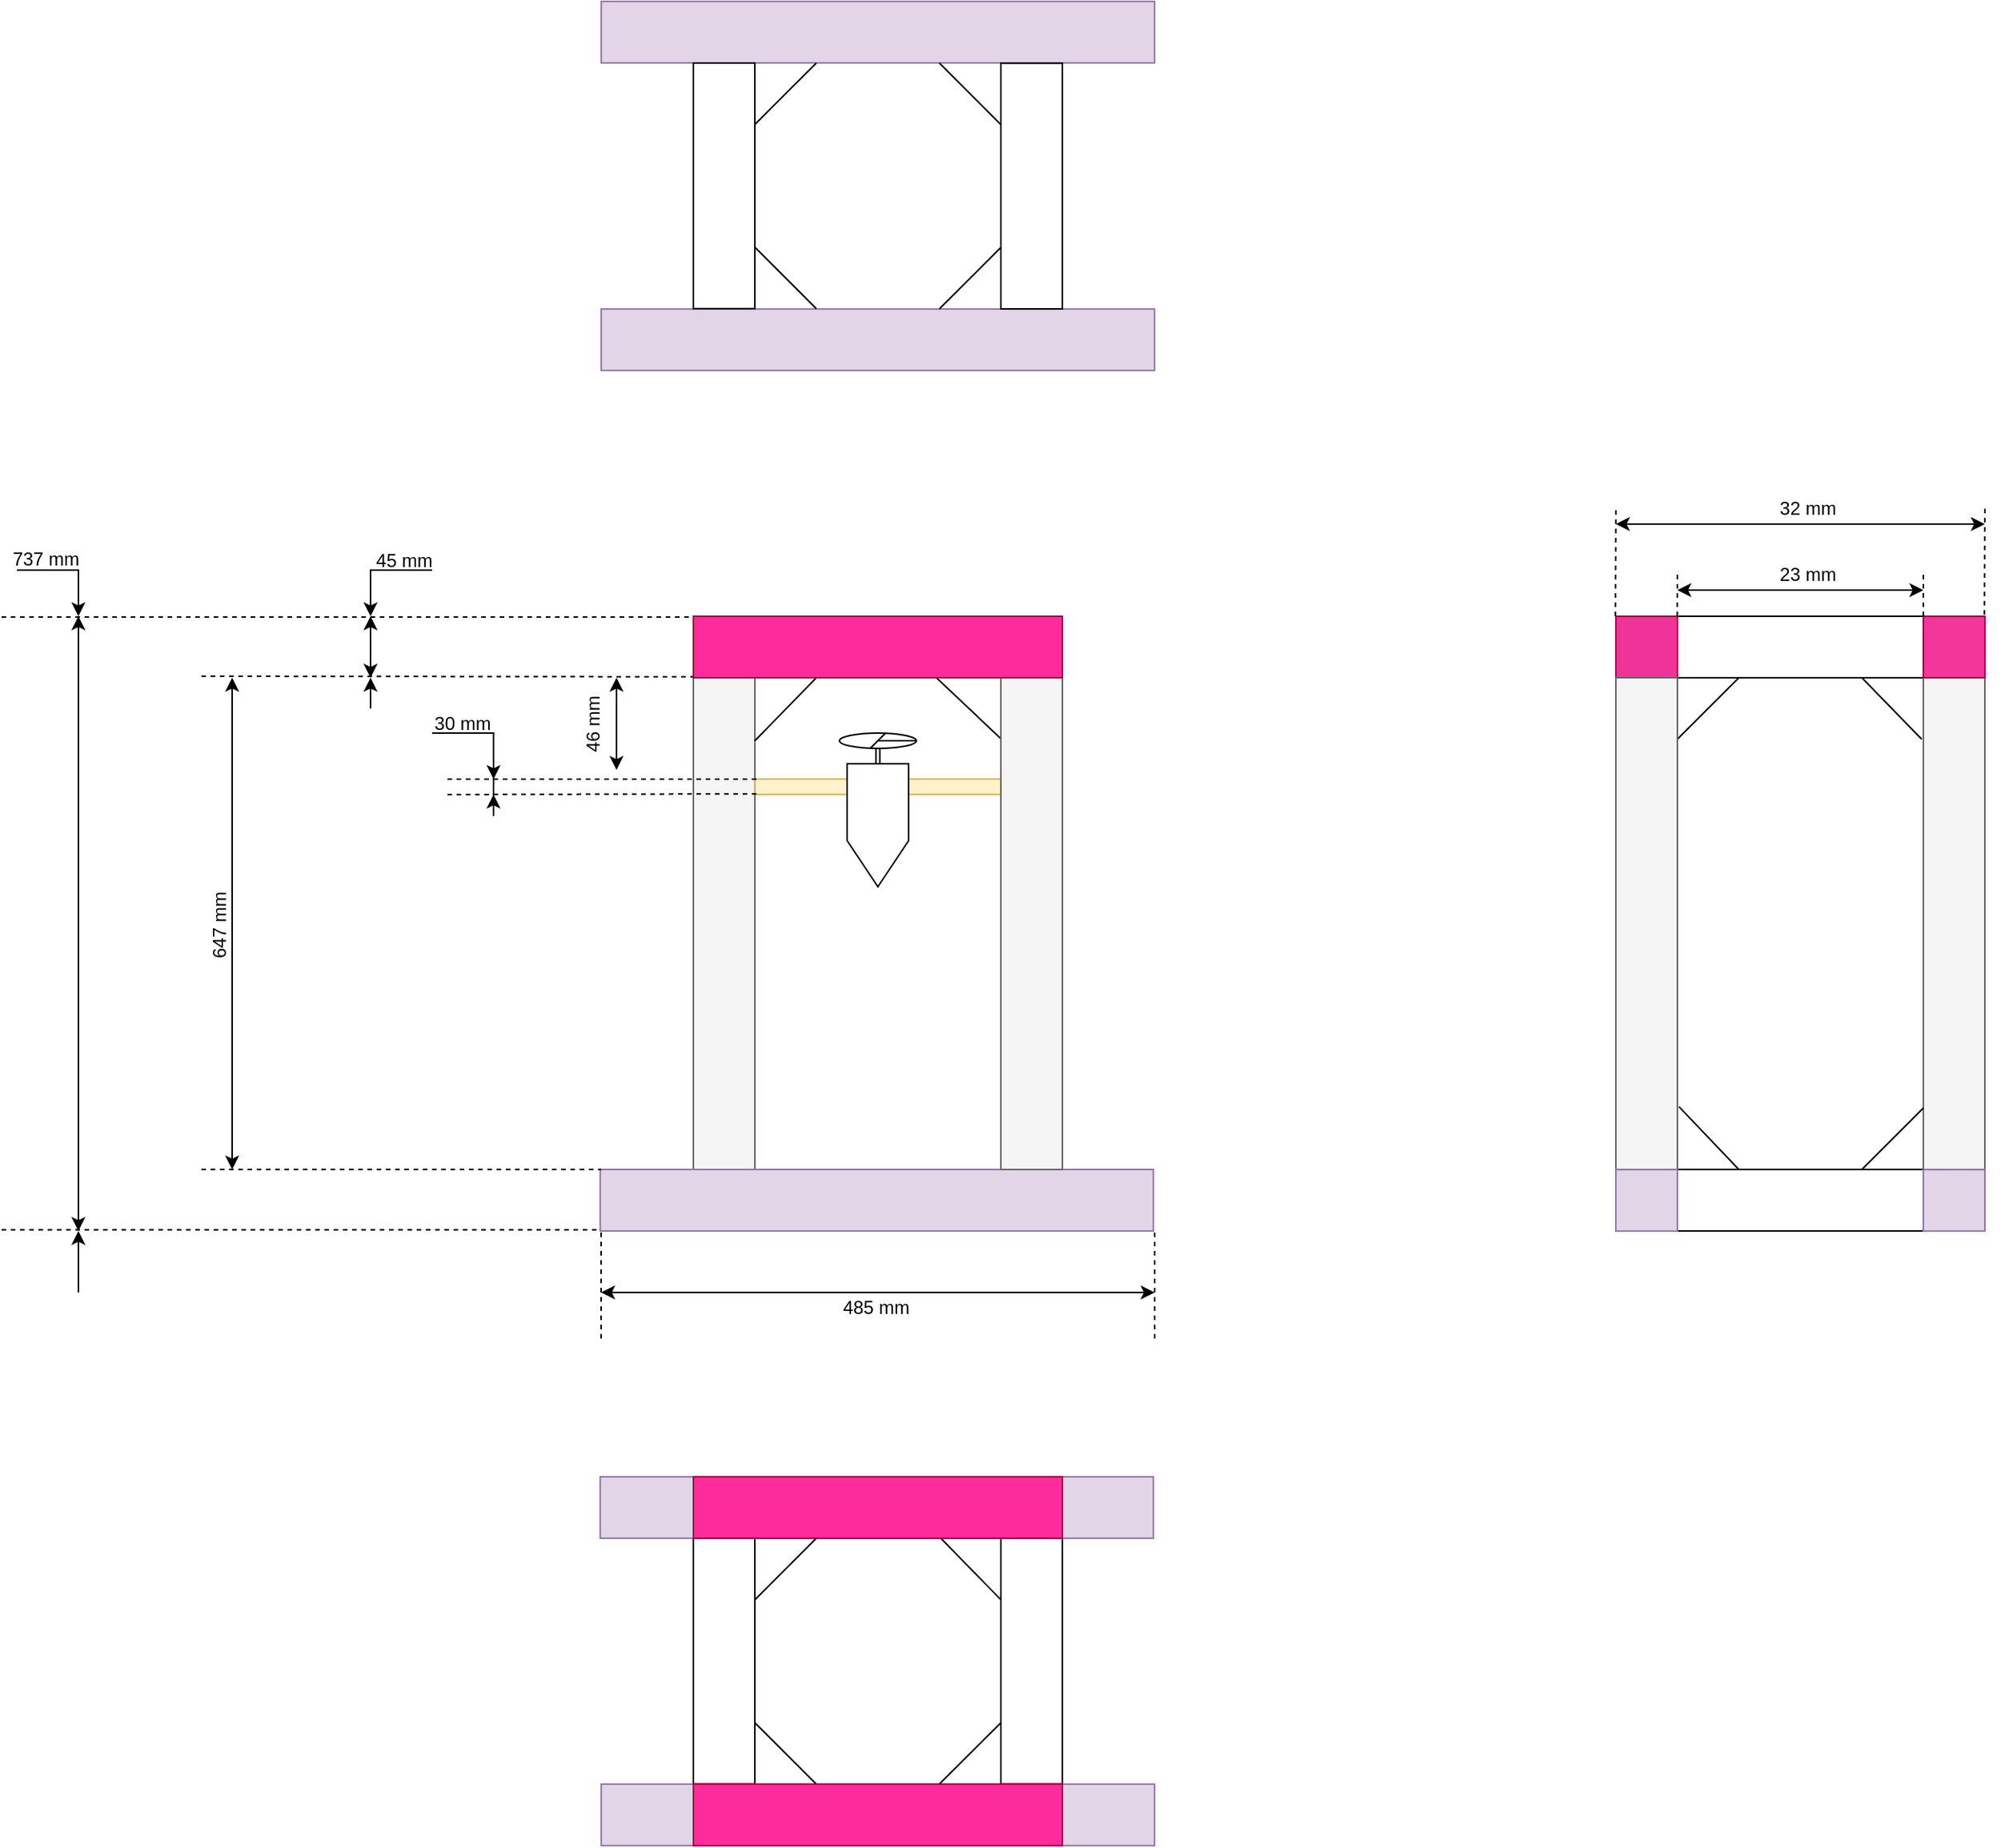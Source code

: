 <mxfile version="24.6.4" type="device" pages="3">
  <diagram name="Page-1" id="-ccPMAedtg_zR_POOEQt">
    <mxGraphModel dx="3254" dy="2369" grid="1" gridSize="10" guides="1" tooltips="1" connect="1" arrows="1" fold="1" page="1" pageScale="1" pageWidth="827" pageHeight="1169" math="0" shadow="0">
      <root>
        <mxCell id="0" />
        <mxCell id="1" parent="0" />
        <mxCell id="BaqM9vHwG957v0Ft0RhW-3" value="" style="rounded=0;whiteSpace=wrap;html=1;fillColor=#f5f5f5;fontColor=#333333;strokeColor=#666666;" parent="1" vertex="1">
          <mxGeometry x="320" y="320" width="40" height="320" as="geometry" />
        </mxCell>
        <mxCell id="BaqM9vHwG957v0Ft0RhW-9" value="" style="rounded=0;whiteSpace=wrap;html=1;rotation=90;fillColor=#e1d5e7;strokeColor=#9673a6;" parent="1" vertex="1">
          <mxGeometry x="419.29" y="480.09" width="40" height="359.84" as="geometry" />
        </mxCell>
        <mxCell id="BaqM9vHwG957v0Ft0RhW-10" value="" style="rounded=0;whiteSpace=wrap;html=1;rotation=90;fillColor=#fff2cc;strokeColor=#d6b656;" parent="1" vertex="1">
          <mxGeometry x="435" y="311" width="10" height="159.84" as="geometry" />
        </mxCell>
        <mxCell id="BaqM9vHwG957v0Ft0RhW-23" value="" style="edgeStyle=orthogonalEdgeStyle;rounded=0;orthogonalLoop=1;jettySize=auto;html=1;" parent="1" source="BaqM9vHwG957v0Ft0RhW-11" edge="1">
          <mxGeometry relative="1" as="geometry">
            <mxPoint x="440" y="429" as="targetPoint" />
          </mxGeometry>
        </mxCell>
        <mxCell id="BaqM9vHwG957v0Ft0RhW-11" value="" style="ellipse;whiteSpace=wrap;html=1;" parent="1" vertex="1">
          <mxGeometry x="415" y="356" width="50" height="10" as="geometry" />
        </mxCell>
        <mxCell id="BaqM9vHwG957v0Ft0RhW-12" value="" style="shape=offPageConnector;whiteSpace=wrap;html=1;" parent="1" vertex="1">
          <mxGeometry x="420" y="376" width="40" height="80" as="geometry" />
        </mxCell>
        <mxCell id="BaqM9vHwG957v0Ft0RhW-13" value="" style="rounded=0;whiteSpace=wrap;html=1;rotation=0;" parent="1" vertex="1">
          <mxGeometry x="438.75" y="366" width="2.5" height="10" as="geometry" />
        </mxCell>
        <mxCell id="BaqM9vHwG957v0Ft0RhW-20" value="" style="ellipse;whiteSpace=wrap;html=1;align=center;aspect=fixed;fillColor=none;strokeColor=none;resizable=0;perimeter=centerPerimeter;rotatable=0;allowArrows=0;points=[];outlineConnect=1;" parent="1" vertex="1">
          <mxGeometry x="415" y="456" width="10" height="10" as="geometry" />
        </mxCell>
        <mxCell id="BaqM9vHwG957v0Ft0RhW-22" value="" style="ellipse;whiteSpace=wrap;html=1;align=center;aspect=fixed;fillColor=none;strokeColor=none;resizable=0;perimeter=centerPerimeter;rotatable=0;allowArrows=0;points=[];outlineConnect=1;" parent="1" vertex="1">
          <mxGeometry x="410" y="357" width="10" height="10" as="geometry" />
        </mxCell>
        <mxCell id="BaqM9vHwG957v0Ft0RhW-27" value="" style="endArrow=none;html=1;rounded=0;entryX=1;entryY=0.5;entryDx=0;entryDy=0;" parent="1" target="BaqM9vHwG957v0Ft0RhW-11" edge="1">
          <mxGeometry width="50" height="50" relative="1" as="geometry">
            <mxPoint x="440" y="361" as="sourcePoint" />
            <mxPoint x="440" y="356" as="targetPoint" />
          </mxGeometry>
        </mxCell>
        <mxCell id="BaqM9vHwG957v0Ft0RhW-29" value="" style="endArrow=none;html=1;rounded=0;" parent="1" edge="1">
          <mxGeometry width="50" height="50" relative="1" as="geometry">
            <mxPoint x="435" y="366" as="sourcePoint" />
            <mxPoint x="445" y="356" as="targetPoint" />
          </mxGeometry>
        </mxCell>
        <mxCell id="BaqM9vHwG957v0Ft0RhW-32" value="" style="rounded=0;whiteSpace=wrap;html=1;fillColor=#f5f5f5;fontColor=#333333;strokeColor=#666666;" parent="1" vertex="1">
          <mxGeometry x="1120" y="320" width="40" height="320" as="geometry" />
        </mxCell>
        <mxCell id="BaqM9vHwG957v0Ft0RhW-33" value="" style="rounded=0;whiteSpace=wrap;html=1;rotation=90;" parent="1" vertex="1">
          <mxGeometry x="1020" y="220" width="40" height="160" as="geometry" />
        </mxCell>
        <mxCell id="BaqM9vHwG957v0Ft0RhW-35" value="" style="rounded=0;whiteSpace=wrap;html=1;rotation=90;fillColor=#f03398;strokeColor=#A50040;fontColor=#ffffff;" parent="1" vertex="1">
          <mxGeometry x="920" y="280" width="40" height="40" as="geometry" />
        </mxCell>
        <mxCell id="BaqM9vHwG957v0Ft0RhW-37" value="" style="rounded=0;whiteSpace=wrap;html=1;rotation=90;fillColor=#f2369a;strokeColor=#A50040;fontColor=#ffffff;" parent="1" vertex="1">
          <mxGeometry x="1120" y="280" width="40" height="40" as="geometry" />
        </mxCell>
        <mxCell id="BaqM9vHwG957v0Ft0RhW-38" value="" style="rounded=0;whiteSpace=wrap;html=1;rotation=90;" parent="1" vertex="1">
          <mxGeometry x="1020" y="580.01" width="40" height="160" as="geometry" />
        </mxCell>
        <mxCell id="BaqM9vHwG957v0Ft0RhW-42" value="" style="endArrow=none;html=1;rounded=0;" parent="1" edge="1">
          <mxGeometry width="50" height="50" relative="1" as="geometry">
            <mxPoint x="1080" y="640" as="sourcePoint" />
            <mxPoint x="1120" y="600" as="targetPoint" />
          </mxGeometry>
        </mxCell>
        <mxCell id="BaqM9vHwG957v0Ft0RhW-43" value="" style="endArrow=none;html=1;rounded=0;entryX=1.025;entryY=0.872;entryDx=0;entryDy=0;entryPerimeter=0;exitX=0;exitY=0.75;exitDx=0;exitDy=0;" parent="1" source="BaqM9vHwG957v0Ft0RhW-38" edge="1">
          <mxGeometry width="50" height="50" relative="1" as="geometry">
            <mxPoint x="1020" y="650" as="sourcePoint" />
            <mxPoint x="961" y="599.04" as="targetPoint" />
          </mxGeometry>
        </mxCell>
        <mxCell id="BaqM9vHwG957v0Ft0RhW-44" value="" style="rounded=0;whiteSpace=wrap;html=1;rotation=90;fillColor=#e1d5e7;strokeColor=#9673a6;" parent="1" vertex="1">
          <mxGeometry x="420" y="-79.84" width="40" height="359.84" as="geometry" />
        </mxCell>
        <mxCell id="BaqM9vHwG957v0Ft0RhW-46" value="" style="rounded=0;whiteSpace=wrap;html=1;rotation=90;fillColor=#e1d5e7;strokeColor=#9673a6;" parent="1" vertex="1">
          <mxGeometry x="420" y="-280" width="40" height="359.84" as="geometry" />
        </mxCell>
        <mxCell id="BaqM9vHwG957v0Ft0RhW-47" value="" style="rounded=0;whiteSpace=wrap;html=1;" parent="1" vertex="1">
          <mxGeometry x="520" y="-79.84" width="40" height="159.84" as="geometry" />
        </mxCell>
        <mxCell id="BaqM9vHwG957v0Ft0RhW-48" value="" style="rounded=0;whiteSpace=wrap;html=1;" parent="1" vertex="1">
          <mxGeometry x="320" y="-80" width="40" height="159.84" as="geometry" />
        </mxCell>
        <mxCell id="BaqM9vHwG957v0Ft0RhW-61" value="" style="rounded=0;whiteSpace=wrap;html=1;" parent="1" vertex="1">
          <mxGeometry x="520" y="880" width="40" height="159.84" as="geometry" />
        </mxCell>
        <mxCell id="BaqM9vHwG957v0Ft0RhW-62" value="" style="rounded=0;whiteSpace=wrap;html=1;" parent="1" vertex="1">
          <mxGeometry x="320" y="880" width="40" height="159.84" as="geometry" />
        </mxCell>
        <mxCell id="BaqM9vHwG957v0Ft0RhW-67" value="" style="rounded=0;whiteSpace=wrap;html=1;rotation=90;fillColor=#e1d5e7;strokeColor=#9673a6;" parent="1" vertex="1">
          <mxGeometry x="419.29" y="680.01" width="40" height="359.84" as="geometry" />
        </mxCell>
        <mxCell id="BaqM9vHwG957v0Ft0RhW-68" value="" style="rounded=0;whiteSpace=wrap;html=1;rotation=90;fillColor=#e1d5e7;strokeColor=#9673a6;" parent="1" vertex="1">
          <mxGeometry x="420" y="880" width="40" height="359.84" as="geometry" />
        </mxCell>
        <mxCell id="BaqM9vHwG957v0Ft0RhW-69" value="" style="rounded=0;whiteSpace=wrap;html=1;rotation=90;fillColor=#fd2b9b;strokeColor=#A50040;fontColor=#ffffff;" parent="1" vertex="1">
          <mxGeometry x="420" y="739.93" width="40" height="240" as="geometry" />
        </mxCell>
        <mxCell id="BaqM9vHwG957v0Ft0RhW-72" value="" style="endArrow=none;html=1;rounded=0;" parent="1" edge="1">
          <mxGeometry width="50" height="50" relative="1" as="geometry">
            <mxPoint x="360" y="361" as="sourcePoint" />
            <mxPoint x="400" y="320" as="targetPoint" />
          </mxGeometry>
        </mxCell>
        <mxCell id="BaqM9vHwG957v0Ft0RhW-73" value="" style="endArrow=none;html=1;rounded=0;entryX=0.996;entryY=0.342;entryDx=0;entryDy=0;entryPerimeter=0;exitX=0.025;exitY=0.127;exitDx=0;exitDy=0;exitPerimeter=0;" parent="1" edge="1">
          <mxGeometry width="50" height="50" relative="1" as="geometry">
            <mxPoint x="521" y="360.65" as="sourcePoint" />
            <mxPoint x="477.92" y="319.84" as="targetPoint" />
          </mxGeometry>
        </mxCell>
        <mxCell id="BaqM9vHwG957v0Ft0RhW-74" value="" style="rounded=0;whiteSpace=wrap;html=1;fillColor=#f5f5f5;fontColor=#333333;strokeColor=#666666;" parent="1" vertex="1">
          <mxGeometry x="520" y="320.01" width="40" height="320" as="geometry" />
        </mxCell>
        <mxCell id="BaqM9vHwG957v0Ft0RhW-75" value="" style="rounded=0;whiteSpace=wrap;html=1;rotation=90;fillColor=#fd2b9b;strokeColor=#A50040;fontColor=#ffffff;" parent="1" vertex="1">
          <mxGeometry x="420" y="180" width="40" height="240" as="geometry" />
        </mxCell>
        <mxCell id="BaqM9vHwG957v0Ft0RhW-78" value="" style="endArrow=none;html=1;rounded=0;exitX=0.984;exitY=0.127;exitDx=0;exitDy=0;exitPerimeter=0;" parent="1" edge="1">
          <mxGeometry width="50" height="50" relative="1" as="geometry">
            <mxPoint x="959.36" y="360.64" as="sourcePoint" />
            <mxPoint x="1000" y="320" as="targetPoint" />
          </mxGeometry>
        </mxCell>
        <mxCell id="BaqM9vHwG957v0Ft0RhW-79" value="" style="rounded=0;whiteSpace=wrap;html=1;fillColor=#f5f5f5;fontColor=#333333;strokeColor=#666666;" parent="1" vertex="1">
          <mxGeometry x="920" y="320" width="40" height="320" as="geometry" />
        </mxCell>
        <mxCell id="BaqM9vHwG957v0Ft0RhW-80" value="" style="endArrow=none;html=1;rounded=0;exitX=-0.027;exitY=0.125;exitDx=0;exitDy=0;exitPerimeter=0;" parent="1" source="BaqM9vHwG957v0Ft0RhW-32" edge="1">
          <mxGeometry width="50" height="50" relative="1" as="geometry">
            <mxPoint x="1030" y="370.01" as="sourcePoint" />
            <mxPoint x="1080" y="320.01" as="targetPoint" />
          </mxGeometry>
        </mxCell>
        <mxCell id="BaqM9vHwG957v0Ft0RhW-81" value="" style="endArrow=none;html=1;rounded=0;entryX=1.002;entryY=0.667;entryDx=0;entryDy=0;entryPerimeter=0;exitX=1;exitY=0.25;exitDx=0;exitDy=0;" parent="1" source="BaqM9vHwG957v0Ft0RhW-62" target="BaqM9vHwG957v0Ft0RhW-69" edge="1">
          <mxGeometry width="50" height="50" relative="1" as="geometry">
            <mxPoint x="510" y="1090" as="sourcePoint" />
            <mxPoint x="560" y="1040" as="targetPoint" />
            <Array as="points" />
          </mxGeometry>
        </mxCell>
        <mxCell id="BaqM9vHwG957v0Ft0RhW-82" value="" style="endArrow=none;html=1;rounded=0;exitX=0;exitY=0.25;exitDx=0;exitDy=0;" parent="1" source="BaqM9vHwG957v0Ft0RhW-61" edge="1">
          <mxGeometry width="50" height="50" relative="1" as="geometry">
            <mxPoint x="431" y="930" as="sourcePoint" />
            <mxPoint x="481" y="880" as="targetPoint" />
          </mxGeometry>
        </mxCell>
        <mxCell id="BaqM9vHwG957v0Ft0RhW-83" value="" style="endArrow=none;html=1;rounded=0;" parent="1" edge="1">
          <mxGeometry width="50" height="50" relative="1" as="geometry">
            <mxPoint x="360" y="1000" as="sourcePoint" />
            <mxPoint x="400" y="1040" as="targetPoint" />
          </mxGeometry>
        </mxCell>
        <mxCell id="BaqM9vHwG957v0Ft0RhW-84" value="" style="rounded=0;whiteSpace=wrap;html=1;rotation=90;fillColor=#fd2b9b;strokeColor=#A50040;fontColor=#ffffff;" parent="1" vertex="1">
          <mxGeometry x="420" y="939.92" width="40" height="240" as="geometry" />
        </mxCell>
        <mxCell id="BaqM9vHwG957v0Ft0RhW-85" value="" style="endArrow=none;html=1;rounded=0;" parent="1" edge="1">
          <mxGeometry width="50" height="50" relative="1" as="geometry">
            <mxPoint x="480" y="1039.84" as="sourcePoint" />
            <mxPoint x="520" y="1000" as="targetPoint" />
          </mxGeometry>
        </mxCell>
        <mxCell id="BaqM9vHwG957v0Ft0RhW-86" value="" style="endArrow=none;html=1;rounded=0;exitX=1;exitY=0.25;exitDx=0;exitDy=0;" parent="1" source="BaqM9vHwG957v0Ft0RhW-48" edge="1">
          <mxGeometry width="50" height="50" relative="1" as="geometry">
            <mxPoint x="350" y="-30" as="sourcePoint" />
            <mxPoint x="400" y="-80" as="targetPoint" />
          </mxGeometry>
        </mxCell>
        <mxCell id="BaqM9vHwG957v0Ft0RhW-87" value="" style="endArrow=none;html=1;rounded=0;entryX=1;entryY=0.75;entryDx=0;entryDy=0;" parent="1" target="BaqM9vHwG957v0Ft0RhW-48" edge="1">
          <mxGeometry width="50" height="50" relative="1" as="geometry">
            <mxPoint x="400" y="79.84" as="sourcePoint" />
            <mxPoint x="450" y="29.84" as="targetPoint" />
          </mxGeometry>
        </mxCell>
        <mxCell id="BaqM9vHwG957v0Ft0RhW-88" value="" style="endArrow=none;html=1;rounded=0;entryX=0;entryY=0.75;entryDx=0;entryDy=0;" parent="1" target="BaqM9vHwG957v0Ft0RhW-47" edge="1">
          <mxGeometry width="50" height="50" relative="1" as="geometry">
            <mxPoint x="480" y="80" as="sourcePoint" />
            <mxPoint x="530" y="30" as="targetPoint" />
          </mxGeometry>
        </mxCell>
        <mxCell id="BaqM9vHwG957v0Ft0RhW-89" value="" style="endArrow=none;html=1;rounded=0;exitX=0;exitY=0.25;exitDx=0;exitDy=0;" parent="1" source="BaqM9vHwG957v0Ft0RhW-47" edge="1">
          <mxGeometry width="50" height="50" relative="1" as="geometry">
            <mxPoint x="450" y="-10" as="sourcePoint" />
            <mxPoint x="480" y="-80" as="targetPoint" />
          </mxGeometry>
        </mxCell>
        <mxCell id="BaqM9vHwG957v0Ft0RhW-96" value="" style="endArrow=none;dashed=1;html=1;rounded=0;strokeWidth=1;" parent="1" edge="1">
          <mxGeometry width="50" height="50" relative="1" as="geometry">
            <mxPoint x="-130" y="280.53" as="sourcePoint" />
            <mxPoint x="320" y="280.46" as="targetPoint" />
          </mxGeometry>
        </mxCell>
        <mxCell id="BaqM9vHwG957v0Ft0RhW-97" value="" style="endArrow=none;dashed=1;html=1;rounded=0;strokeWidth=1;" parent="1" edge="1">
          <mxGeometry width="50" height="50" relative="1" as="geometry">
            <mxPoint y="319" as="sourcePoint" />
            <mxPoint x="320" y="319.39" as="targetPoint" />
          </mxGeometry>
        </mxCell>
        <mxCell id="BaqM9vHwG957v0Ft0RhW-98" value="" style="endArrow=none;dashed=1;html=1;rounded=0;strokeWidth=1;" parent="1" edge="1">
          <mxGeometry width="50" height="50" relative="1" as="geometry">
            <mxPoint y="640" as="sourcePoint" />
            <mxPoint x="260" y="640.01" as="targetPoint" />
          </mxGeometry>
        </mxCell>
        <mxCell id="BaqM9vHwG957v0Ft0RhW-99" value="" style="endArrow=none;dashed=1;html=1;rounded=0;strokeWidth=1;" parent="1" edge="1">
          <mxGeometry width="50" height="50" relative="1" as="geometry">
            <mxPoint x="-130" y="679.3" as="sourcePoint" />
            <mxPoint x="260" y="679.31" as="targetPoint" />
          </mxGeometry>
        </mxCell>
        <mxCell id="BaqM9vHwG957v0Ft0RhW-100" value="" style="endArrow=none;dashed=1;html=1;rounded=0;strokeWidth=1;" parent="1" edge="1">
          <mxGeometry width="50" height="50" relative="1" as="geometry">
            <mxPoint x="160" y="396" as="sourcePoint" />
            <mxPoint x="363" y="395.56" as="targetPoint" />
          </mxGeometry>
        </mxCell>
        <mxCell id="BaqM9vHwG957v0Ft0RhW-101" value="" style="endArrow=none;dashed=1;html=1;rounded=0;strokeWidth=1;" parent="1" edge="1">
          <mxGeometry width="50" height="50" relative="1" as="geometry">
            <mxPoint x="160" y="386" as="sourcePoint" />
            <mxPoint x="362" y="386.0" as="targetPoint" />
          </mxGeometry>
        </mxCell>
        <mxCell id="BaqM9vHwG957v0Ft0RhW-108" value="" style="endArrow=classic;startArrow=classic;html=1;rounded=0;" parent="1" edge="1">
          <mxGeometry width="50" height="50" relative="1" as="geometry">
            <mxPoint x="-80" y="680" as="sourcePoint" />
            <mxPoint x="-80" y="280" as="targetPoint" />
          </mxGeometry>
        </mxCell>
        <mxCell id="BaqM9vHwG957v0Ft0RhW-114" value="" style="endArrow=classic;html=1;rounded=0;" parent="1" edge="1">
          <mxGeometry width="50" height="50" relative="1" as="geometry">
            <mxPoint x="-80" y="720" as="sourcePoint" />
            <mxPoint x="-80" y="680" as="targetPoint" />
          </mxGeometry>
        </mxCell>
        <mxCell id="BaqM9vHwG957v0Ft0RhW-116" value="&lt;font style=&quot;vertical-align: inherit;&quot;&gt;&lt;font style=&quot;vertical-align: inherit;&quot;&gt;737 mm&lt;/font&gt;&lt;/font&gt;" style="whiteSpace=wrap;html=1;strokeColor=none;" parent="1" vertex="1">
          <mxGeometry x="-126" y="233" width="50" height="20" as="geometry" />
        </mxCell>
        <mxCell id="BaqM9vHwG957v0Ft0RhW-118" value="&lt;font style=&quot;vertical-align: inherit;&quot;&gt;&lt;font style=&quot;vertical-align: inherit;&quot;&gt;647 mm&lt;/font&gt;&lt;/font&gt;" style="whiteSpace=wrap;html=1;strokeColor=none;rotation=-90;" parent="1" vertex="1">
          <mxGeometry x="-13" y="470.84" width="50" height="20" as="geometry" />
        </mxCell>
        <mxCell id="BaqM9vHwG957v0Ft0RhW-122" value="" style="endArrow=none;html=1;rounded=0;" parent="1" edge="1">
          <mxGeometry width="50" height="50" relative="1" as="geometry">
            <mxPoint x="190" y="400" as="sourcePoint" />
            <mxPoint x="190" y="360" as="targetPoint" />
          </mxGeometry>
        </mxCell>
        <mxCell id="BaqM9vHwG957v0Ft0RhW-123" value="" style="endArrow=classic;html=1;rounded=0;" parent="1" edge="1">
          <mxGeometry width="50" height="50" relative="1" as="geometry">
            <mxPoint x="190" y="410" as="sourcePoint" />
            <mxPoint x="190" y="396" as="targetPoint" />
          </mxGeometry>
        </mxCell>
        <mxCell id="BaqM9vHwG957v0Ft0RhW-125" value="&lt;font style=&quot;vertical-align: inherit;&quot;&gt;&lt;font style=&quot;vertical-align: inherit;&quot;&gt;30 mm&lt;/font&gt;&lt;/font&gt;" style="whiteSpace=wrap;html=1;strokeColor=none;" parent="1" vertex="1">
          <mxGeometry x="145" y="340" width="50" height="20" as="geometry" />
        </mxCell>
        <mxCell id="BaqM9vHwG957v0Ft0RhW-126" value="" style="endArrow=classic;html=1;rounded=0;" parent="1" edge="1">
          <mxGeometry width="50" height="50" relative="1" as="geometry">
            <mxPoint x="150" y="356" as="sourcePoint" />
            <mxPoint x="190" y="386" as="targetPoint" />
            <Array as="points">
              <mxPoint x="190" y="356" />
            </Array>
          </mxGeometry>
        </mxCell>
        <mxCell id="BaqM9vHwG957v0Ft0RhW-127" value="" style="endArrow=classic;startArrow=classic;html=1;rounded=0;" parent="1" edge="1">
          <mxGeometry width="50" height="50" relative="1" as="geometry">
            <mxPoint x="20" y="640" as="sourcePoint" />
            <mxPoint x="20" y="320" as="targetPoint" />
          </mxGeometry>
        </mxCell>
        <mxCell id="BaqM9vHwG957v0Ft0RhW-128" value="" style="endArrow=classic;html=1;rounded=0;" parent="1" edge="1">
          <mxGeometry width="50" height="50" relative="1" as="geometry">
            <mxPoint x="-120" y="250" as="sourcePoint" />
            <mxPoint x="-80" y="280" as="targetPoint" />
            <Array as="points">
              <mxPoint x="-80" y="250" />
            </Array>
          </mxGeometry>
        </mxCell>
        <mxCell id="BaqM9vHwG957v0Ft0RhW-129" value="" style="endArrow=classic;startArrow=classic;html=1;rounded=0;" parent="1" edge="1">
          <mxGeometry width="50" height="50" relative="1" as="geometry">
            <mxPoint x="110" y="320" as="sourcePoint" />
            <mxPoint x="110" y="280" as="targetPoint" />
          </mxGeometry>
        </mxCell>
        <mxCell id="BaqM9vHwG957v0Ft0RhW-130" value="" style="endArrow=classic;html=1;rounded=0;" parent="1" edge="1">
          <mxGeometry width="50" height="50" relative="1" as="geometry">
            <mxPoint x="110" y="340" as="sourcePoint" />
            <mxPoint x="110" y="320" as="targetPoint" />
          </mxGeometry>
        </mxCell>
        <mxCell id="BaqM9vHwG957v0Ft0RhW-132" value="&lt;font style=&quot;vertical-align: inherit;&quot;&gt;&lt;font style=&quot;vertical-align: inherit;&quot;&gt;45 mm&lt;/font&gt;&lt;/font&gt;" style="whiteSpace=wrap;html=1;strokeColor=none;" parent="1" vertex="1">
          <mxGeometry x="107" y="234" width="50" height="20" as="geometry" />
        </mxCell>
        <mxCell id="BaqM9vHwG957v0Ft0RhW-135" value="" style="endArrow=classic;html=1;rounded=0;" parent="1" edge="1">
          <mxGeometry width="50" height="50" relative="1" as="geometry">
            <mxPoint x="150" y="250" as="sourcePoint" />
            <mxPoint x="110" y="280" as="targetPoint" />
            <Array as="points">
              <mxPoint x="110" y="250" />
            </Array>
          </mxGeometry>
        </mxCell>
        <mxCell id="BaqM9vHwG957v0Ft0RhW-136" value="" style="endArrow=classic;startArrow=classic;html=1;rounded=0;" parent="1" edge="1">
          <mxGeometry width="50" height="50" relative="1" as="geometry">
            <mxPoint x="270" y="380" as="sourcePoint" />
            <mxPoint x="270" y="320" as="targetPoint" />
          </mxGeometry>
        </mxCell>
        <mxCell id="BaqM9vHwG957v0Ft0RhW-137" value="&lt;font style=&quot;vertical-align: inherit;&quot;&gt;&lt;font style=&quot;vertical-align: inherit;&quot;&gt;46 mm&lt;/font&gt;&lt;/font&gt;" style="whiteSpace=wrap;html=1;strokeColor=none;rotation=-90;" parent="1" vertex="1">
          <mxGeometry x="230" y="340" width="50" height="20" as="geometry" />
        </mxCell>
        <mxCell id="BaqM9vHwG957v0Ft0RhW-140" value="" style="endArrow=none;dashed=1;html=1;rounded=0;" parent="1" edge="1">
          <mxGeometry width="50" height="50" relative="1" as="geometry">
            <mxPoint x="260" y="750" as="sourcePoint" />
            <mxPoint x="260" y="680.01" as="targetPoint" />
          </mxGeometry>
        </mxCell>
        <mxCell id="BaqM9vHwG957v0Ft0RhW-141" value="" style="endArrow=none;dashed=1;html=1;rounded=0;" parent="1" edge="1">
          <mxGeometry width="50" height="50" relative="1" as="geometry">
            <mxPoint x="620" y="750" as="sourcePoint" />
            <mxPoint x="620" y="680.01" as="targetPoint" />
          </mxGeometry>
        </mxCell>
        <mxCell id="BaqM9vHwG957v0Ft0RhW-144" value="&lt;font style=&quot;vertical-align: inherit;&quot;&gt;&lt;font style=&quot;vertical-align: inherit;&quot;&gt;485 mm&lt;/font&gt;&lt;/font&gt;" style="whiteSpace=wrap;html=1;strokeColor=none;rotation=0;" parent="1" vertex="1">
          <mxGeometry x="414" y="720.01" width="50" height="20" as="geometry" />
        </mxCell>
        <mxCell id="BaqM9vHwG957v0Ft0RhW-146" value="" style="endArrow=classic;startArrow=classic;html=1;rounded=0;" parent="1" edge="1">
          <mxGeometry width="50" height="50" relative="1" as="geometry">
            <mxPoint x="260" y="720" as="sourcePoint" />
            <mxPoint x="620" y="720" as="targetPoint" />
          </mxGeometry>
        </mxCell>
        <mxCell id="BaqM9vHwG957v0Ft0RhW-147" value="" style="endArrow=none;dashed=1;html=1;rounded=0;" parent="1" edge="1">
          <mxGeometry width="50" height="50" relative="1" as="geometry">
            <mxPoint x="959.89" y="280" as="sourcePoint" />
            <mxPoint x="960" y="250" as="targetPoint" />
          </mxGeometry>
        </mxCell>
        <mxCell id="BaqM9vHwG957v0Ft0RhW-148" value="" style="endArrow=none;dashed=1;html=1;rounded=0;" parent="1" edge="1">
          <mxGeometry width="50" height="50" relative="1" as="geometry">
            <mxPoint x="1120" y="280" as="sourcePoint" />
            <mxPoint x="1120" y="252" as="targetPoint" />
          </mxGeometry>
        </mxCell>
        <mxCell id="BaqM9vHwG957v0Ft0RhW-150" value="&lt;font style=&quot;vertical-align: inherit;&quot;&gt;&lt;font style=&quot;vertical-align: inherit;&quot;&gt;23 mm&lt;/font&gt;&lt;/font&gt;" style="whiteSpace=wrap;html=1;strokeColor=none;" parent="1" vertex="1">
          <mxGeometry x="1020" y="243" width="50" height="20" as="geometry" />
        </mxCell>
        <mxCell id="BaqM9vHwG957v0Ft0RhW-151" value="" style="endArrow=classic;startArrow=classic;html=1;rounded=0;" parent="1" edge="1">
          <mxGeometry width="50" height="50" relative="1" as="geometry">
            <mxPoint x="960" y="263" as="sourcePoint" />
            <mxPoint x="1120" y="263" as="targetPoint" />
          </mxGeometry>
        </mxCell>
        <mxCell id="BaqM9vHwG957v0Ft0RhW-152" value="" style="endArrow=none;dashed=1;html=1;rounded=0;" parent="1" edge="1">
          <mxGeometry width="50" height="50" relative="1" as="geometry">
            <mxPoint x="919.69" y="280" as="sourcePoint" />
            <mxPoint x="920" y="210" as="targetPoint" />
          </mxGeometry>
        </mxCell>
        <mxCell id="BaqM9vHwG957v0Ft0RhW-153" value="" style="endArrow=none;dashed=1;html=1;rounded=0;" parent="1" edge="1">
          <mxGeometry width="50" height="50" relative="1" as="geometry">
            <mxPoint x="1159.69" y="279" as="sourcePoint" />
            <mxPoint x="1160" y="209" as="targetPoint" />
          </mxGeometry>
        </mxCell>
        <mxCell id="BaqM9vHwG957v0Ft0RhW-155" value="&lt;font style=&quot;vertical-align: inherit;&quot;&gt;&lt;font style=&quot;vertical-align: inherit;&quot;&gt;32 mm&lt;/font&gt;&lt;/font&gt;" style="whiteSpace=wrap;html=1;strokeColor=none;" parent="1" vertex="1">
          <mxGeometry x="1020" y="200" width="50" height="20" as="geometry" />
        </mxCell>
        <mxCell id="BaqM9vHwG957v0Ft0RhW-156" value="" style="endArrow=classic;startArrow=classic;html=1;rounded=0;" parent="1" edge="1">
          <mxGeometry width="50" height="50" relative="1" as="geometry">
            <mxPoint x="920" y="220" as="sourcePoint" />
            <mxPoint x="1160" y="220" as="targetPoint" />
          </mxGeometry>
        </mxCell>
        <mxCell id="BaqM9vHwG957v0Ft0RhW-157" value="" style="rounded=0;whiteSpace=wrap;html=1;rotation=90;fillColor=#e1d5e7;strokeColor=#9673a6;" parent="1" vertex="1">
          <mxGeometry x="920.0" y="640.08" width="40" height="40" as="geometry" />
        </mxCell>
        <mxCell id="BaqM9vHwG957v0Ft0RhW-158" value="" style="rounded=0;whiteSpace=wrap;html=1;rotation=90;fillColor=#e1d5e7;strokeColor=#9673a6;" parent="1" vertex="1">
          <mxGeometry x="1120" y="640.08" width="40" height="40" as="geometry" />
        </mxCell>
      </root>
    </mxGraphModel>
  </diagram>
  <diagram id="yrDQCcz6FklVns1l4hxs" name="Page-2">
    <mxGraphModel dx="4733" dy="14543" grid="1" gridSize="10" guides="1" tooltips="1" connect="1" arrows="1" fold="1" page="1" pageScale="10" pageWidth="827" pageHeight="1169" math="0" shadow="0">
      <root>
        <mxCell id="0" />
        <mxCell id="1" parent="0" />
        <mxCell id="_wKfJnMXufy9OSYzwLOB-1" value="" style="rounded=0;whiteSpace=wrap;html=1;strokeWidth=1.968;fillColor=#ffe6cc;strokeColor=#000000;" parent="1" vertex="1">
          <mxGeometry x="1520" y="2282" width="1909.445" height="196.85" as="geometry" />
        </mxCell>
        <mxCell id="eBsM5VfQi9ntAilk2qK4-1" value="" style="rounded=0;whiteSpace=wrap;html=1;fillColor=#eeeeee;strokeColor=#000000;strokeWidth=1.968;rotation=90;" parent="1" vertex="1">
          <mxGeometry x="580" y="907" width="2547.239" height="196.85" as="geometry" />
        </mxCell>
        <mxCell id="uWtOYkLfuZIWyKlLt-DD-1" value="" style="endArrow=classic;html=1;rounded=0;strokeWidth=0.394;startArrow=classic;startFill=1;endFill=1;" parent="1" edge="1">
          <mxGeometry width="50" height="50" relative="1" as="geometry">
            <mxPoint x="160" y="360" as="sourcePoint" />
            <mxPoint x="350" y="360" as="targetPoint" />
          </mxGeometry>
        </mxCell>
        <mxCell id="6ZpmU-QV22XDeHHqlk24-1" value="&amp;nbsp;485 mm&amp;nbsp;" style="edgeLabel;html=1;align=center;verticalAlign=middle;resizable=0;points=[];" parent="uWtOYkLfuZIWyKlLt-DD-1" vertex="1" connectable="0">
          <mxGeometry x="0.07" y="1" relative="1" as="geometry">
            <mxPoint as="offset" />
          </mxGeometry>
        </mxCell>
        <mxCell id="Tlt8KBTm_dauW5Jrhntg-4" value="" style="endArrow=none;dashed=1;html=1;rounded=0;strokeWidth=0.394;" parent="1" edge="1">
          <mxGeometry width="50" height="50" relative="1" as="geometry">
            <mxPoint x="350.94" y="367" as="sourcePoint" />
            <mxPoint x="350.94" y="330" as="targetPoint" />
          </mxGeometry>
        </mxCell>
        <mxCell id="E61BUYMeAfEl7oUqTAVj-1" value="" style="endArrow=none;dashed=1;html=1;rounded=0;strokeWidth=0.394;" parent="1" edge="1">
          <mxGeometry width="50" height="50" relative="1" as="geometry">
            <mxPoint x="160" y="367" as="sourcePoint" />
            <mxPoint x="160" y="330" as="targetPoint" />
          </mxGeometry>
        </mxCell>
        <mxCell id="v7mMSHf6wGSPoZFobr1p-5" value="" style="rounded=0;whiteSpace=wrap;html=1;fillColor=#eeeeee;strokeColor=#000000;strokeWidth=1.968;rotation=90;" parent="1" vertex="1">
          <mxGeometry x="1910" y="910" width="2547" height="196.85" as="geometry" />
        </mxCell>
        <mxCell id="v7mMSHf6wGSPoZFobr1p-6" value="" style="endArrow=classic;html=1;rounded=0;startArrow=classic;startFill=1;endFill=1;strokeWidth=3.15;endSize=31.496;startSize=31.496;" parent="1" edge="1">
          <mxGeometry width="50" height="50" relative="1" as="geometry">
            <mxPoint x="1521" y="2600" as="sourcePoint" />
            <mxPoint x="3441" y="2600" as="targetPoint" />
          </mxGeometry>
        </mxCell>
        <mxCell id="msb4VQ4w1w4fBE5w5Lwh-1" value="&amp;nbsp;485 mm&amp;nbsp;" style="edgeLabel;html=1;align=center;verticalAlign=middle;resizable=0;points=[];fontSize=70;" parent="v7mMSHf6wGSPoZFobr1p-6" vertex="1" connectable="0">
          <mxGeometry x="0.007" relative="1" as="geometry">
            <mxPoint as="offset" />
          </mxGeometry>
        </mxCell>
        <mxCell id="EOdHdvKMws2YcOre3uUc-1" value="" style="endArrow=classic;html=1;rounded=0;startArrow=classic;startFill=1;endFill=1;strokeWidth=3.15;endSize=31.496;startSize=31.496;" parent="1" edge="1">
          <mxGeometry width="50" height="50" relative="1" as="geometry">
            <mxPoint x="1200" y="2480" as="sourcePoint" />
            <mxPoint x="1200" y="-270" as="targetPoint" />
          </mxGeometry>
        </mxCell>
        <mxCell id="EOdHdvKMws2YcOre3uUc-2" value="&amp;nbsp;485 mm&amp;nbsp;" style="edgeLabel;html=1;align=center;verticalAlign=middle;resizable=0;points=[];fontSize=70;" parent="EOdHdvKMws2YcOre3uUc-1" vertex="1" connectable="0">
          <mxGeometry x="0.007" relative="1" as="geometry">
            <mxPoint as="offset" />
          </mxGeometry>
        </mxCell>
        <mxCell id="XQ3aAQMJMu4HlCgwAhRa-1" value="" style="endArrow=none;html=1;rounded=0;strokeWidth=3.15;entryX=0;entryY=1;entryDx=0;entryDy=0;dashed=1;" parent="1" target="_wKfJnMXufy9OSYzwLOB-1" edge="1">
          <mxGeometry width="50" height="50" relative="1" as="geometry">
            <mxPoint x="1110" y="2480" as="sourcePoint" />
            <mxPoint x="1550" y="1560" as="targetPoint" />
          </mxGeometry>
        </mxCell>
        <mxCell id="XQ3aAQMJMu4HlCgwAhRa-2" value="" style="endArrow=none;html=1;rounded=0;strokeWidth=3.15;entryX=0;entryY=1;entryDx=0;entryDy=0;dashed=1;" parent="1" target="eBsM5VfQi9ntAilk2qK4-1" edge="1">
          <mxGeometry width="50" height="50" relative="1" as="geometry">
            <mxPoint x="1120" y="-268" as="sourcePoint" />
            <mxPoint x="1710" y="-260" as="targetPoint" />
          </mxGeometry>
        </mxCell>
        <mxCell id="XQ3aAQMJMu4HlCgwAhRa-3" value="" style="endArrow=none;html=1;rounded=0;strokeWidth=3.15;entryX=0;entryY=1;entryDx=0;entryDy=0;dashed=1;" parent="1" target="_wKfJnMXufy9OSYzwLOB-1" edge="1">
          <mxGeometry width="50" height="50" relative="1" as="geometry">
            <mxPoint x="1520" y="2600" as="sourcePoint" />
            <mxPoint x="1610" y="2489" as="targetPoint" />
          </mxGeometry>
        </mxCell>
        <mxCell id="XQ3aAQMJMu4HlCgwAhRa-4" value="" style="endArrow=none;html=1;rounded=0;strokeWidth=3.15;entryX=0;entryY=1;entryDx=0;entryDy=0;dashed=1;" parent="1" edge="1">
          <mxGeometry width="50" height="50" relative="1" as="geometry">
            <mxPoint x="3431" y="2640" as="sourcePoint" />
            <mxPoint x="3430.45" y="2478.85" as="targetPoint" />
          </mxGeometry>
        </mxCell>
        <mxCell id="nDttgDo3zoWnSv51Xcox-1" value="" style="rounded=0;whiteSpace=wrap;html=1;rotation=90;fillColor=#e1d5e7;strokeColor=#9673a6;" parent="1" vertex="1">
          <mxGeometry x="2200" y="1720" width="127.56" height="1374.805" as="geometry" />
        </mxCell>
        <mxCell id="L1bO6l6GJDHzd7G1M5hT-81" value="" style="rounded=0;whiteSpace=wrap;html=1;fillColor=#f5f5f5;fontColor=#333333;strokeColor=#666666;" parent="1" vertex="1">
          <mxGeometry x="4975" y="271" width="127.56" height="1834.019" as="geometry" />
        </mxCell>
        <mxCell id="L1bO6l6GJDHzd7G1M5hT-82" value="" style="rounded=0;whiteSpace=wrap;html=1;rotation=90;fillColor=#e1d5e7;strokeColor=#9673a6;" parent="1" vertex="1">
          <mxGeometry x="5364" y="1483" width="127.56" height="1374.805" as="geometry" />
        </mxCell>
        <mxCell id="L1bO6l6GJDHzd7G1M5hT-83" value="" style="rounded=0;whiteSpace=wrap;html=1;rotation=90;fillColor=#fff2cc;strokeColor=#d6b656;" parent="1" vertex="1">
          <mxGeometry x="5386" y="164" width="85" height="651.969" as="geometry" />
        </mxCell>
        <mxCell id="L1bO6l6GJDHzd7G1M5hT-84" value="" style="rounded=0;whiteSpace=wrap;html=1;rotation=90;fillColor=#e1d5e7;strokeColor=#9673a6;" parent="1" vertex="1">
          <mxGeometry x="5364" y="-1229" width="127.56" height="1374.805" as="geometry" />
        </mxCell>
        <mxCell id="L1bO6l6GJDHzd7G1M5hT-85" value="" style="rounded=0;whiteSpace=wrap;html=1;" parent="1" vertex="1">
          <mxGeometry x="5753" y="-1258" width="127.56" height="651.969" as="geometry" />
        </mxCell>
        <mxCell id="L1bO6l6GJDHzd7G1M5hT-86" value="" style="rounded=0;whiteSpace=wrap;html=1;rotation=90;fillColor=#fd2b9b;strokeColor=#A50040;fontColor=#ffffff;" parent="1" vertex="1">
          <mxGeometry x="5364" y="-247.0" width="127.56" height="907.088" as="geometry" />
        </mxCell>
        <mxCell id="L1bO6l6GJDHzd7G1M5hT-87" value="" style="rounded=0;whiteSpace=wrap;html=1;fillColor=#f5f5f5;fontColor=#333333;strokeColor=#666666;" parent="1" vertex="1">
          <mxGeometry x="5753" y="271" width="127.56" height="1834.019" as="geometry" />
        </mxCell>
        <mxCell id="L1bO6l6GJDHzd7G1M5hT-88" value="" style="rounded=0;whiteSpace=wrap;html=1;" parent="1" vertex="1">
          <mxGeometry x="4975" y="-1258" width="127.56" height="651.969" as="geometry" />
        </mxCell>
        <mxCell id="L1bO6l6GJDHzd7G1M5hT-89" value="" style="rounded=0;whiteSpace=wrap;html=1;rotation=90;fillColor=#e1d5e7;strokeColor=#9673a6;" parent="1" vertex="1">
          <mxGeometry x="5364" y="-2010" width="127.56" height="1374.805" as="geometry" />
        </mxCell>
        <mxCell id="L1bO6l6GJDHzd7G1M5hT-90" value="" style="rounded=0;whiteSpace=wrap;html=1;rotation=90;" parent="1" vertex="1">
          <mxGeometry x="7490" y="-119.44" width="127.56" height="651.969" as="geometry" />
        </mxCell>
        <mxCell id="L1bO6l6GJDHzd7G1M5hT-91" value="" style="rounded=0;whiteSpace=wrap;html=1;fillColor=#f5f5f5;fontColor=#333333;strokeColor=#666666;" parent="1" vertex="1">
          <mxGeometry x="7100" y="270" width="127.56" height="1834.019" as="geometry" />
        </mxCell>
        <mxCell id="L1bO6l6GJDHzd7G1M5hT-92" value="" style="rounded=0;whiteSpace=wrap;html=1;fillColor=#f5f5f5;fontColor=#333333;strokeColor=#666666;" parent="1" vertex="1">
          <mxGeometry x="7880" y="270" width="127.56" height="1834.019" as="geometry" />
        </mxCell>
        <mxCell id="L1bO6l6GJDHzd7G1M5hT-93" value="" style="rounded=0;whiteSpace=wrap;html=1;rotation=90;" parent="1" vertex="1">
          <mxGeometry x="7490" y="1842" width="127.56" height="651.969" as="geometry" />
        </mxCell>
        <mxCell id="L1bO6l6GJDHzd7G1M5hT-94" value="" style="rounded=0;whiteSpace=wrap;html=1;rotation=90;fillColor=#f2369a;strokeColor=#A50040;fontColor=#ffffff;" parent="1" vertex="1">
          <mxGeometry x="7880" y="142.76" width="127.56" height="127.56" as="geometry" />
        </mxCell>
        <mxCell id="L1bO6l6GJDHzd7G1M5hT-95" value="" style="rounded=0;whiteSpace=wrap;html=1;rotation=90;fillColor=#f2369a;strokeColor=#A50040;fontColor=#ffffff;" parent="1" vertex="1">
          <mxGeometry x="7100" y="142.76" width="127.56" height="127.56" as="geometry" />
        </mxCell>
        <mxCell id="L1bO6l6GJDHzd7G1M5hT-96" value="" style="rounded=0;whiteSpace=wrap;html=1;rotation=90;fillColor=#f2369a;strokeColor=#A50040;fontColor=#ffffff;" parent="1" vertex="1">
          <mxGeometry x="7880" y="2104.02" width="127.56" height="127.56" as="geometry" />
        </mxCell>
        <mxCell id="L1bO6l6GJDHzd7G1M5hT-97" value="" style="rounded=0;whiteSpace=wrap;html=1;rotation=90;fillColor=#f2369a;strokeColor=#A50040;fontColor=#ffffff;" parent="1" vertex="1">
          <mxGeometry x="7100" y="2104.02" width="127.56" height="127.56" as="geometry" />
        </mxCell>
        <mxCell id="L1bO6l6GJDHzd7G1M5hT-98" value="" style="rounded=0;whiteSpace=wrap;html=1;rotation=90;fillColor=#fd2b9b;strokeColor=#A50040;fontColor=#ffffff;" parent="1" vertex="1">
          <mxGeometry x="5364" y="2477" width="127.56" height="907.088" as="geometry" />
        </mxCell>
        <mxCell id="L1bO6l6GJDHzd7G1M5hT-99" value="" style="rounded=0;whiteSpace=wrap;html=1;rotation=90;fillColor=#fd2b9b;strokeColor=#A50040;fontColor=#ffffff;" parent="1" vertex="1">
          <mxGeometry x="5364" y="3256" width="127.56" height="907.088" as="geometry" />
        </mxCell>
        <mxCell id="L1bO6l6GJDHzd7G1M5hT-100" value="" style="rounded=0;whiteSpace=wrap;html=1;" parent="1" vertex="1">
          <mxGeometry x="5754" y="2994" width="127.56" height="651.969" as="geometry" />
        </mxCell>
        <mxCell id="L1bO6l6GJDHzd7G1M5hT-101" value="" style="rounded=0;whiteSpace=wrap;html=1;" parent="1" vertex="1">
          <mxGeometry x="4974" y="2994" width="127.56" height="651.969" as="geometry" />
        </mxCell>
        <mxCell id="L1bO6l6GJDHzd7G1M5hT-102" value="" style="rounded=0;whiteSpace=wrap;html=1;rotation=90;fillColor=#e1d5e7;strokeColor=#9673a6;" parent="1" vertex="1">
          <mxGeometry x="5934" y="2814.04" width="127.56" height="233" as="geometry" />
        </mxCell>
        <mxCell id="L1bO6l6GJDHzd7G1M5hT-103" value="" style="rounded=0;whiteSpace=wrap;html=1;rotation=90;fillColor=#e1d5e7;strokeColor=#9673a6;" parent="1" vertex="1">
          <mxGeometry x="4794" y="2814.04" width="127.56" height="233" as="geometry" />
        </mxCell>
        <mxCell id="L1bO6l6GJDHzd7G1M5hT-104" value="" style="rounded=0;whiteSpace=wrap;html=1;rotation=90;fillColor=#e1d5e7;strokeColor=#9673a6;" parent="1" vertex="1">
          <mxGeometry x="5934" y="3594.04" width="127.56" height="233" as="geometry" />
        </mxCell>
        <mxCell id="L1bO6l6GJDHzd7G1M5hT-105" value="" style="rounded=0;whiteSpace=wrap;html=1;rotation=90;fillColor=#e1d5e7;strokeColor=#9673a6;" parent="1" vertex="1">
          <mxGeometry x="4794" y="3594.04" width="127.56" height="233" as="geometry" />
        </mxCell>
        <mxCell id="L1bO6l6GJDHzd7G1M5hT-106" value="" style="ellipse;whiteSpace=wrap;html=1;align=center;aspect=fixed;fillColor=none;strokeColor=none;resizable=0;perimeter=centerPerimeter;rotatable=0;allowArrows=0;points=[];outlineConnect=1;" parent="1" vertex="1">
          <mxGeometry x="5350" y="480.09" width="10" height="10" as="geometry" />
        </mxCell>
        <mxCell id="L1bO6l6GJDHzd7G1M5hT-107" value="" style="ellipse;whiteSpace=wrap;html=1;align=center;aspect=fixed;fillColor=none;strokeColor=none;resizable=0;perimeter=centerPerimeter;rotatable=0;allowArrows=0;points=[];outlineConnect=1;" parent="1" vertex="1">
          <mxGeometry x="5345" y="381.09" width="10" height="10" as="geometry" />
        </mxCell>
        <mxCell id="L1bO6l6GJDHzd7G1M5hT-108" value="" style="endArrow=none;dashed=1;html=1;rounded=0;strokeWidth=1;" parent="1" edge="1">
          <mxGeometry width="50" height="50" relative="1" as="geometry">
            <mxPoint x="4500" y="271" as="sourcePoint" />
            <mxPoint x="4979" y="271.39" as="targetPoint" />
          </mxGeometry>
        </mxCell>
        <mxCell id="L1bO6l6GJDHzd7G1M5hT-109" value="" style="endArrow=none;dashed=1;html=1;rounded=0;strokeWidth=1;spacingTop=-1;" parent="1" edge="1">
          <mxGeometry width="50" height="50" relative="1" as="geometry">
            <mxPoint x="4510" y="2107" as="sourcePoint" />
            <mxPoint x="4744" y="2107.05" as="targetPoint" />
          </mxGeometry>
        </mxCell>
        <mxCell id="L1bO6l6GJDHzd7G1M5hT-110" value="" style="endArrow=classic;startArrow=classic;html=1;rounded=0;" parent="1" edge="1">
          <mxGeometry width="50" height="50" relative="1" as="geometry">
            <mxPoint x="4417" y="2233" as="sourcePoint" />
            <mxPoint x="4407" y="143.16" as="targetPoint" />
          </mxGeometry>
        </mxCell>
        <mxCell id="L1bO6l6GJDHzd7G1M5hT-111" value="&lt;font style=&quot;font-size: 17px;&quot;&gt;&lt;i&gt;737 mm&lt;/i&gt;&lt;/font&gt;" style="edgeLabel;html=1;align=center;verticalAlign=middle;resizable=0;points=[];" parent="L1bO6l6GJDHzd7G1M5hT-110" vertex="1" connectable="0">
          <mxGeometry x="0.078" y="-4" relative="1" as="geometry">
            <mxPoint as="offset" />
          </mxGeometry>
        </mxCell>
        <mxCell id="L1bO6l6GJDHzd7G1M5hT-112" value="&lt;font style=&quot;font-size: 17px;&quot;&gt;&lt;i&gt;46 mm&lt;/i&gt;&lt;/font&gt;" style="endArrow=classic;startArrow=classic;html=1;rounded=0;" parent="1" edge="1">
          <mxGeometry width="50" height="50" relative="1" as="geometry">
            <mxPoint x="4900" y="445" as="sourcePoint" />
            <mxPoint x="4900.55" y="272" as="targetPoint" />
          </mxGeometry>
        </mxCell>
        <mxCell id="L1bO6l6GJDHzd7G1M5hT-113" value="" style="endArrow=none;dashed=1;html=1;rounded=0;entryX=-0.013;entryY=0.955;entryDx=0;entryDy=0;entryPerimeter=0;" parent="1" edge="1">
          <mxGeometry width="50" height="50" relative="1" as="geometry">
            <mxPoint x="4680" y="447" as="sourcePoint" />
            <mxPoint x="5102.564" y="447.38" as="targetPoint" />
          </mxGeometry>
        </mxCell>
        <mxCell id="L1bO6l6GJDHzd7G1M5hT-114" value="" style="endArrow=none;dashed=1;html=1;rounded=0;entryX=0;entryY=1;entryDx=0;entryDy=0;" parent="1" target="L1bO6l6GJDHzd7G1M5hT-86" edge="1">
          <mxGeometry width="50" height="50" relative="1" as="geometry">
            <mxPoint x="4390" y="143" as="sourcePoint" />
            <mxPoint x="4660" y="263" as="targetPoint" />
          </mxGeometry>
        </mxCell>
        <mxCell id="L1bO6l6GJDHzd7G1M5hT-115" value="" style="endArrow=none;dashed=1;html=1;rounded=0;fontSize=29;spacingTop=3;" parent="1" edge="1">
          <mxGeometry width="50" height="50" relative="1" as="geometry">
            <mxPoint x="4360" y="2233" as="sourcePoint" />
            <mxPoint x="4740" y="2233" as="targetPoint" />
          </mxGeometry>
        </mxCell>
        <mxCell id="L1bO6l6GJDHzd7G1M5hT-116" value="" style="endArrow=classic;startArrow=classic;html=1;rounded=0;" parent="1" edge="1">
          <mxGeometry width="50" height="50" relative="1" as="geometry">
            <mxPoint x="4520" y="2105.02" as="sourcePoint" />
            <mxPoint x="4510" y="273.02" as="targetPoint" />
          </mxGeometry>
        </mxCell>
        <mxCell id="L1bO6l6GJDHzd7G1M5hT-117" value="&lt;font style=&quot;font-size: 17px;&quot;&gt;&lt;i&gt;647 mm&lt;/i&gt;&lt;/font&gt;" style="edgeLabel;html=1;align=center;verticalAlign=middle;resizable=0;points=[];" parent="L1bO6l6GJDHzd7G1M5hT-116" vertex="1" connectable="0">
          <mxGeometry x="0.095" y="10" relative="1" as="geometry">
            <mxPoint as="offset" />
          </mxGeometry>
        </mxCell>
        <mxCell id="L1bO6l6GJDHzd7G1M5hT-118" value="" style="endArrow=none;dashed=1;html=1;rounded=0;entryX=-0.013;entryY=0.955;entryDx=0;entryDy=0;entryPerimeter=0;" parent="1" edge="1">
          <mxGeometry width="50" height="50" relative="1" as="geometry">
            <mxPoint x="4680" y="533" as="sourcePoint" />
            <mxPoint x="5102.564" y="533.38" as="targetPoint" />
          </mxGeometry>
        </mxCell>
        <mxCell id="L1bO6l6GJDHzd7G1M5hT-119" value="" style="endArrow=classic;html=1;rounded=0;" parent="1" edge="1">
          <mxGeometry width="50" height="50" relative="1" as="geometry">
            <mxPoint x="4757" y="563" as="sourcePoint" />
            <mxPoint x="4697" y="533" as="targetPoint" />
            <Array as="points">
              <mxPoint x="4697" y="563" />
            </Array>
          </mxGeometry>
        </mxCell>
        <mxCell id="L1bO6l6GJDHzd7G1M5hT-120" value="" style="endArrow=none;html=1;rounded=0;" parent="1" edge="1">
          <mxGeometry width="50" height="50" relative="1" as="geometry">
            <mxPoint x="4697" y="537.49" as="sourcePoint" />
            <mxPoint x="4697" y="442.47" as="targetPoint" />
          </mxGeometry>
        </mxCell>
        <mxCell id="L1bO6l6GJDHzd7G1M5hT-121" value="" style="endArrow=classic;html=1;rounded=0;" parent="1" edge="1">
          <mxGeometry width="50" height="50" relative="1" as="geometry">
            <mxPoint x="4697" y="426.81" as="sourcePoint" />
            <mxPoint x="4697" y="446.81" as="targetPoint" />
          </mxGeometry>
        </mxCell>
        <mxCell id="L1bO6l6GJDHzd7G1M5hT-122" value="" style="endArrow=classic;startArrow=classic;html=1;rounded=0;" parent="1" edge="1">
          <mxGeometry width="50" height="50" relative="1" as="geometry">
            <mxPoint x="4640" y="273" as="sourcePoint" />
            <mxPoint x="4640" y="143" as="targetPoint" />
          </mxGeometry>
        </mxCell>
        <mxCell id="L1bO6l6GJDHzd7G1M5hT-123" value="" style="endArrow=classic;html=1;rounded=0;" parent="1" edge="1">
          <mxGeometry width="50" height="50" relative="1" as="geometry">
            <mxPoint x="4640" y="290" as="sourcePoint" />
            <mxPoint x="4640" y="270" as="targetPoint" />
          </mxGeometry>
        </mxCell>
        <mxCell id="L1bO6l6GJDHzd7G1M5hT-124" value="" style="endArrow=classic;html=1;rounded=0;" parent="1" edge="1">
          <mxGeometry width="50" height="50" relative="1" as="geometry">
            <mxPoint x="4690" y="115" as="sourcePoint" />
            <mxPoint x="4640" y="144.92" as="targetPoint" />
            <Array as="points">
              <mxPoint x="4640" y="114.92" />
            </Array>
          </mxGeometry>
        </mxCell>
        <mxCell id="L1bO6l6GJDHzd7G1M5hT-125" value="&lt;i&gt;&lt;font style=&quot;font-size: 17px;&quot;&gt;30 mm&lt;/font&gt;&lt;/i&gt;" style="text;html=1;align=center;verticalAlign=middle;resizable=0;points=[];autosize=1;strokeColor=none;fillColor=none;" parent="1" vertex="1">
          <mxGeometry x="4685" y="558" width="80" height="30" as="geometry" />
        </mxCell>
        <mxCell id="L1bO6l6GJDHzd7G1M5hT-126" value="&lt;i&gt;&lt;font style=&quot;font-size: 17px;&quot;&gt;45 mm&lt;/font&gt;&lt;/i&gt;" style="text;html=1;align=center;verticalAlign=middle;resizable=0;points=[];autosize=1;strokeColor=none;fillColor=none;" parent="1" vertex="1">
          <mxGeometry x="4624" y="91" width="80" height="30" as="geometry" />
        </mxCell>
        <mxCell id="L1bO6l6GJDHzd7G1M5hT-127" value="" style="endArrow=none;dashed=1;html=1;rounded=0;" parent="1" edge="1">
          <mxGeometry width="50" height="50" relative="1" as="geometry">
            <mxPoint x="4740.38" y="2303.57" as="sourcePoint" />
            <mxPoint x="4740.38" y="2233.58" as="targetPoint" />
          </mxGeometry>
        </mxCell>
        <mxCell id="L1bO6l6GJDHzd7G1M5hT-128" value="" style="endArrow=none;dashed=1;html=1;rounded=0;" parent="1" edge="1">
          <mxGeometry width="50" height="50" relative="1" as="geometry">
            <mxPoint x="6115" y="2302.57" as="sourcePoint" />
            <mxPoint x="6115" y="2232.58" as="targetPoint" />
          </mxGeometry>
        </mxCell>
        <mxCell id="L1bO6l6GJDHzd7G1M5hT-129" value="" style="endArrow=classic;startArrow=classic;html=1;rounded=0;" parent="1" edge="1">
          <mxGeometry width="50" height="50" relative="1" as="geometry">
            <mxPoint x="4741.76" y="2292.58" as="sourcePoint" />
            <mxPoint x="6113.79" y="2293" as="targetPoint" />
          </mxGeometry>
        </mxCell>
        <mxCell id="L1bO6l6GJDHzd7G1M5hT-130" value="Text" style="edgeLabel;html=1;align=center;verticalAlign=middle;resizable=0;points=[];" parent="L1bO6l6GJDHzd7G1M5hT-129" vertex="1" connectable="0">
          <mxGeometry x="-0.009" y="2" relative="1" as="geometry">
            <mxPoint as="offset" />
          </mxGeometry>
        </mxCell>
        <mxCell id="L1bO6l6GJDHzd7G1M5hT-131" value="&lt;i&gt;&lt;font style=&quot;font-size: 17px;&quot;&gt;484 mm&lt;/font&gt;&lt;/i&gt;" style="edgeLabel;html=1;align=center;verticalAlign=middle;resizable=0;points=[];" parent="L1bO6l6GJDHzd7G1M5hT-129" vertex="1" connectable="0">
          <mxGeometry x="-0.006" y="2" relative="1" as="geometry">
            <mxPoint as="offset" />
          </mxGeometry>
        </mxCell>
        <mxCell id="L1bO6l6GJDHzd7G1M5hT-132" value="" style="endArrow=none;dashed=1;html=1;rounded=0;" parent="1" edge="1">
          <mxGeometry width="50" height="50" relative="1" as="geometry">
            <mxPoint x="7227.45" y="142.76" as="sourcePoint" />
            <mxPoint x="7227.56" y="112.76" as="targetPoint" />
          </mxGeometry>
        </mxCell>
        <mxCell id="L1bO6l6GJDHzd7G1M5hT-133" value="" style="endArrow=none;dashed=1;html=1;rounded=0;" parent="1" edge="1">
          <mxGeometry width="50" height="50" relative="1" as="geometry">
            <mxPoint x="7880" y="142.92" as="sourcePoint" />
            <mxPoint x="7880" y="114.92" as="targetPoint" />
          </mxGeometry>
        </mxCell>
        <mxCell id="L1bO6l6GJDHzd7G1M5hT-134" value="" style="endArrow=classic;startArrow=classic;html=1;rounded=0;" parent="1" edge="1">
          <mxGeometry width="50" height="50" relative="1" as="geometry">
            <mxPoint x="7227.31" y="126.16" as="sourcePoint" />
            <mxPoint x="7880" y="126" as="targetPoint" />
          </mxGeometry>
        </mxCell>
        <mxCell id="L1bO6l6GJDHzd7G1M5hT-135" value="&lt;font style=&quot;font-size: 17px;&quot;&gt;&lt;i&gt;230 mm&lt;/i&gt;&lt;/font&gt;" style="edgeLabel;html=1;align=center;verticalAlign=middle;resizable=0;points=[];" parent="L1bO6l6GJDHzd7G1M5hT-134" vertex="1" connectable="0">
          <mxGeometry x="0.002" relative="1" as="geometry">
            <mxPoint as="offset" />
          </mxGeometry>
        </mxCell>
        <mxCell id="L1bO6l6GJDHzd7G1M5hT-136" value="" style="endArrow=none;dashed=1;html=1;rounded=0;" parent="1" edge="1">
          <mxGeometry width="50" height="50" relative="1" as="geometry">
            <mxPoint x="7100" y="143.16" as="sourcePoint" />
            <mxPoint x="7100.31" y="73.16" as="targetPoint" />
          </mxGeometry>
        </mxCell>
        <mxCell id="L1bO6l6GJDHzd7G1M5hT-137" value="&lt;font style=&quot;vertical-align: inherit;&quot;&gt;&lt;font style=&quot;vertical-align: inherit;&quot;&gt;32 mm&lt;/font&gt;&lt;/font&gt;" style="whiteSpace=wrap;html=1;strokeColor=none;" parent="1" vertex="1">
          <mxGeometry x="7200.31" y="63.16" width="50" height="20" as="geometry" />
        </mxCell>
        <mxCell id="L1bO6l6GJDHzd7G1M5hT-138" value="" style="endArrow=classic;startArrow=classic;html=1;rounded=0;" parent="1" edge="1">
          <mxGeometry width="50" height="50" relative="1" as="geometry">
            <mxPoint x="7100.31" y="83.16" as="sourcePoint" />
            <mxPoint x="8010" y="83" as="targetPoint" />
          </mxGeometry>
        </mxCell>
        <mxCell id="L1bO6l6GJDHzd7G1M5hT-139" value="" style="endArrow=none;dashed=1;html=1;rounded=0;" parent="1" edge="1">
          <mxGeometry width="50" height="50" relative="1" as="geometry">
            <mxPoint x="8006.99" y="141.0" as="sourcePoint" />
            <mxPoint x="8007.3" y="71.0" as="targetPoint" />
          </mxGeometry>
        </mxCell>
        <mxCell id="L1bO6l6GJDHzd7G1M5hT-140" value="" style="endArrow=none;html=1;rounded=0;entryX=1;entryY=0;entryDx=0;entryDy=0;exitX=0;exitY=1;exitDx=0;exitDy=0;" parent="1" edge="1">
          <mxGeometry width="50" height="50" relative="1" as="geometry">
            <mxPoint x="5625" y="-605.441" as="sourcePoint" />
            <mxPoint x="5752.559" y="-733" as="targetPoint" />
          </mxGeometry>
        </mxCell>
        <mxCell id="L1bO6l6GJDHzd7G1M5hT-141" value="" style="endArrow=none;html=1;rounded=0;entryX=1;entryY=0;entryDx=0;entryDy=0;exitX=0;exitY=1;exitDx=0;exitDy=0;" parent="1" edge="1">
          <mxGeometry width="50" height="50" relative="1" as="geometry">
            <mxPoint x="5230.119" y="-1259" as="sourcePoint" />
            <mxPoint x="5102.56" y="-1131.441" as="targetPoint" />
          </mxGeometry>
        </mxCell>
        <mxCell id="L1bO6l6GJDHzd7G1M5hT-142" value="" style="endArrow=none;html=1;rounded=0;entryX=1;entryY=0;entryDx=0;entryDy=0;exitX=1;exitY=1;exitDx=0;exitDy=0;" parent="1" edge="1">
          <mxGeometry width="50" height="50" relative="1" as="geometry">
            <mxPoint x="5230.44" y="-606.03" as="sourcePoint" />
            <mxPoint x="5102.559" y="-734.03" as="targetPoint" />
          </mxGeometry>
        </mxCell>
        <mxCell id="L1bO6l6GJDHzd7G1M5hT-143" value="" style="endArrow=none;html=1;rounded=0;entryX=1;entryY=0;entryDx=0;entryDy=0;exitX=1;exitY=1;exitDx=0;exitDy=0;" parent="1" edge="1">
          <mxGeometry width="50" height="50" relative="1" as="geometry">
            <mxPoint x="5753" y="-1130" as="sourcePoint" />
            <mxPoint x="5625.119" y="-1258" as="targetPoint" />
          </mxGeometry>
        </mxCell>
        <mxCell id="L1bO6l6GJDHzd7G1M5hT-144" value="" style="endArrow=none;html=1;rounded=0;entryX=1;entryY=0;entryDx=0;entryDy=0;exitX=0;exitY=1;exitDx=0;exitDy=0;" parent="1" edge="1">
          <mxGeometry width="50" height="50" relative="1" as="geometry">
            <mxPoint x="5625.44" y="2106.589" as="sourcePoint" />
            <mxPoint x="5752.999" y="1979.03" as="targetPoint" />
          </mxGeometry>
        </mxCell>
        <mxCell id="L1bO6l6GJDHzd7G1M5hT-145" value="" style="endArrow=none;html=1;rounded=0;entryX=1;entryY=0;entryDx=0;entryDy=0;exitX=1;exitY=1;exitDx=0;exitDy=0;" parent="1" edge="1">
          <mxGeometry width="50" height="50" relative="1" as="geometry">
            <mxPoint x="5230.88" y="2106" as="sourcePoint" />
            <mxPoint x="5102.999" y="1978.0" as="targetPoint" />
          </mxGeometry>
        </mxCell>
        <mxCell id="L1bO6l6GJDHzd7G1M5hT-146" value="" style="endArrow=none;html=1;rounded=0;entryX=1;entryY=0;entryDx=0;entryDy=0;exitX=0;exitY=1;exitDx=0;exitDy=0;" parent="1" edge="1">
          <mxGeometry width="50" height="50" relative="1" as="geometry">
            <mxPoint x="5626" y="3645.559" as="sourcePoint" />
            <mxPoint x="5753.559" y="3518" as="targetPoint" />
          </mxGeometry>
        </mxCell>
        <mxCell id="L1bO6l6GJDHzd7G1M5hT-147" value="" style="endArrow=none;html=1;rounded=0;entryX=1;entryY=0;entryDx=0;entryDy=0;exitX=0;exitY=1;exitDx=0;exitDy=0;" parent="1" edge="1">
          <mxGeometry width="50" height="50" relative="1" as="geometry">
            <mxPoint x="5229.119" y="2995" as="sourcePoint" />
            <mxPoint x="5101.56" y="3122.559" as="targetPoint" />
          </mxGeometry>
        </mxCell>
        <mxCell id="L1bO6l6GJDHzd7G1M5hT-148" value="" style="endArrow=none;html=1;rounded=0;entryX=1;entryY=0;entryDx=0;entryDy=0;exitX=1;exitY=1;exitDx=0;exitDy=0;" parent="1" edge="1">
          <mxGeometry width="50" height="50" relative="1" as="geometry">
            <mxPoint x="5229.44" y="3645.97" as="sourcePoint" />
            <mxPoint x="5101.559" y="3517.97" as="targetPoint" />
          </mxGeometry>
        </mxCell>
        <mxCell id="L1bO6l6GJDHzd7G1M5hT-149" value="" style="endArrow=none;html=1;rounded=0;entryX=1;entryY=0;entryDx=0;entryDy=0;exitX=1;exitY=1;exitDx=0;exitDy=0;" parent="1" edge="1">
          <mxGeometry width="50" height="50" relative="1" as="geometry">
            <mxPoint x="5754" y="3122" as="sourcePoint" />
            <mxPoint x="5626.119" y="2994" as="targetPoint" />
          </mxGeometry>
        </mxCell>
        <mxCell id="L1bO6l6GJDHzd7G1M5hT-150" value="" style="endArrow=none;html=1;rounded=0;entryX=1;entryY=0;entryDx=0;entryDy=0;exitX=0;exitY=1;exitDx=0;exitDy=0;" parent="1" edge="1">
          <mxGeometry width="50" height="50" relative="1" as="geometry">
            <mxPoint x="5229.559" y="270" as="sourcePoint" />
            <mxPoint x="5102" y="397.559" as="targetPoint" />
          </mxGeometry>
        </mxCell>
        <mxCell id="L1bO6l6GJDHzd7G1M5hT-151" value="" style="endArrow=none;html=1;rounded=0;entryX=1;entryY=0;entryDx=0;entryDy=0;exitX=1;exitY=1;exitDx=0;exitDy=0;" parent="1" edge="1">
          <mxGeometry width="50" height="50" relative="1" as="geometry">
            <mxPoint x="5753.44" y="398" as="sourcePoint" />
            <mxPoint x="5625.559" y="270" as="targetPoint" />
          </mxGeometry>
        </mxCell>
        <mxCell id="L1bO6l6GJDHzd7G1M5hT-152" value="" style="endArrow=none;html=1;rounded=0;entryX=1;entryY=0;entryDx=0;entryDy=0;exitX=0;exitY=1;exitDx=0;exitDy=0;" parent="1" edge="1">
          <mxGeometry width="50" height="50" relative="1" as="geometry">
            <mxPoint x="7752.44" y="2103.589" as="sourcePoint" />
            <mxPoint x="7879.999" y="1976.03" as="targetPoint" />
          </mxGeometry>
        </mxCell>
        <mxCell id="L1bO6l6GJDHzd7G1M5hT-153" value="" style="endArrow=none;html=1;rounded=0;entryX=1;entryY=0;entryDx=0;entryDy=0;exitX=0;exitY=1;exitDx=0;exitDy=0;" parent="1" edge="1">
          <mxGeometry width="50" height="50" relative="1" as="geometry">
            <mxPoint x="7355.119" y="270.45" as="sourcePoint" />
            <mxPoint x="7227.56" y="398.009" as="targetPoint" />
          </mxGeometry>
        </mxCell>
        <mxCell id="L1bO6l6GJDHzd7G1M5hT-154" value="" style="endArrow=none;html=1;rounded=0;entryX=1;entryY=0;entryDx=0;entryDy=0;exitX=1;exitY=1;exitDx=0;exitDy=0;" parent="1" edge="1">
          <mxGeometry width="50" height="50" relative="1" as="geometry">
            <mxPoint x="7355.88" y="2104" as="sourcePoint" />
            <mxPoint x="7227.999" y="1976" as="targetPoint" />
          </mxGeometry>
        </mxCell>
        <mxCell id="L1bO6l6GJDHzd7G1M5hT-155" value="" style="endArrow=none;html=1;rounded=0;entryX=1;entryY=0;entryDx=0;entryDy=0;exitX=1;exitY=1;exitDx=0;exitDy=0;" parent="1" edge="1">
          <mxGeometry width="50" height="50" relative="1" as="geometry">
            <mxPoint x="7880" y="398.45" as="sourcePoint" />
            <mxPoint x="7752.119" y="270.45" as="targetPoint" />
          </mxGeometry>
        </mxCell>
        <mxCell id="L1bO6l6GJDHzd7G1M5hT-156" value="" style="shape=flexArrow;endArrow=classic;startArrow=classic;html=1;rounded=0;exitX=0.065;exitY=0.329;exitDx=0;exitDy=0;exitPerimeter=0;" parent="1" edge="1">
          <mxGeometry width="100" height="100" relative="1" as="geometry">
            <mxPoint x="5389.997" y="457.0" as="sourcePoint" />
            <mxPoint x="5390.007" y="380.799" as="targetPoint" />
          </mxGeometry>
        </mxCell>
        <mxCell id="L1bO6l6GJDHzd7G1M5hT-157" value="" style="ellipse;whiteSpace=wrap;html=1;" parent="1" vertex="1">
          <mxGeometry x="5328" y="367.54" width="122" height="37.09" as="geometry" />
        </mxCell>
        <mxCell id="L1bO6l6GJDHzd7G1M5hT-158" value="" style="shape=offPageConnector;whiteSpace=wrap;html=1;" parent="1" vertex="1">
          <mxGeometry x="5328" y="431" width="122" height="242" as="geometry" />
        </mxCell>
        <mxCell id="L1bO6l6GJDHzd7G1M5hT-159" value="" style="endArrow=none;html=1;rounded=0;" parent="1" edge="1">
          <mxGeometry width="50" height="50" relative="1" as="geometry">
            <mxPoint x="5370" y="404" as="sourcePoint" />
            <mxPoint x="5405" y="368.54" as="targetPoint" />
          </mxGeometry>
        </mxCell>
        <mxCell id="L1bO6l6GJDHzd7G1M5hT-160" value="" style="endArrow=none;html=1;rounded=0;" parent="1" edge="1">
          <mxGeometry width="50" height="50" relative="1" as="geometry">
            <mxPoint x="5391" y="383" as="sourcePoint" />
            <mxPoint x="5442" y="395.63" as="targetPoint" />
          </mxGeometry>
        </mxCell>
      </root>
    </mxGraphModel>
  </diagram>
  <diagram id="zDwb__aS1HieD3d-E2YY" name="Page-3">
    <mxGraphModel dx="4080" dy="4008" grid="0" gridSize="39.37" guides="1" tooltips="1" connect="1" arrows="1" fold="1" page="0" pageScale="1" pageWidth="827" pageHeight="1169" math="0" shadow="0">
      <root>
        <mxCell id="0" />
        <mxCell id="1" parent="0" />
        <mxCell id="mg1GiZLBvAT0n4lqK0CJ-1" value="" style="rounded=0;whiteSpace=wrap;html=1;fillColor=#f5f5f5;fontColor=#333333;strokeColor=#666666;fontSize=50;strokeWidth=5.118;" parent="1" vertex="1">
          <mxGeometry x="2415" y="48" width="127.56" height="1834.019" as="geometry" />
        </mxCell>
        <mxCell id="mg1GiZLBvAT0n4lqK0CJ-2" value="" style="rounded=0;whiteSpace=wrap;html=1;rotation=90;fillColor=#e1d5e7;strokeColor=#9673a6;fontSize=50;strokeWidth=5.118;" parent="1" vertex="1">
          <mxGeometry x="2804" y="1260" width="127.56" height="1374.805" as="geometry" />
        </mxCell>
        <mxCell id="mg1GiZLBvAT0n4lqK0CJ-3" value="" style="rounded=0;whiteSpace=wrap;html=1;rotation=90;fillColor=#fff2cc;strokeColor=#d6b656;fontSize=50;strokeWidth=5.118;" parent="1" vertex="1">
          <mxGeometry x="2826" y="-59.0" width="85" height="651.969" as="geometry" />
        </mxCell>
        <mxCell id="mg1GiZLBvAT0n4lqK0CJ-20" value="" style="rounded=0;whiteSpace=wrap;html=1;rotation=90;fillColor=#e1d5e7;strokeColor=#9673a6;strokeWidth=5.118;fontSize=50;" parent="1" vertex="1">
          <mxGeometry x="6042.43" y="1614.33" width="127.56" height="1374.805" as="geometry" />
        </mxCell>
        <mxCell id="mg1GiZLBvAT0n4lqK0CJ-21" value="" style="rounded=0;whiteSpace=wrap;html=1;strokeWidth=5.118;fontSize=50;" parent="1" vertex="1">
          <mxGeometry x="6431.43" y="1585.33" width="127.56" height="651.969" as="geometry" />
        </mxCell>
        <mxCell id="mg1GiZLBvAT0n4lqK0CJ-31" value="" style="rounded=0;whiteSpace=wrap;html=1;rotation=90;fillColor=#fd2b9b;strokeColor=#A50040;fontColor=#ffffff;fontSize=50;strokeWidth=5.118;" parent="1" vertex="1">
          <mxGeometry x="2804" y="-470.0" width="127.56" height="907.088" as="geometry" />
        </mxCell>
        <mxCell id="mg1GiZLBvAT0n4lqK0CJ-80" value="" style="rounded=0;whiteSpace=wrap;html=1;fillColor=#f5f5f5;fontColor=#333333;strokeColor=#666666;fontSize=50;strokeWidth=5.118;" parent="1" vertex="1">
          <mxGeometry x="3193" y="48" width="127.56" height="1834.019" as="geometry" />
        </mxCell>
        <mxCell id="6uLOk1YYyFST_6--Y7ry-1" value="" style="rounded=0;whiteSpace=wrap;html=1;strokeWidth=5.118;fontSize=50;" parent="1" vertex="1">
          <mxGeometry x="5653.43" y="1585.33" width="127.56" height="651.969" as="geometry" />
        </mxCell>
        <mxCell id="6uLOk1YYyFST_6--Y7ry-2" value="" style="rounded=0;whiteSpace=wrap;html=1;rotation=90;fillColor=#e1d5e7;strokeColor=#9673a6;strokeWidth=5.118;fontSize=50;" parent="1" vertex="1">
          <mxGeometry x="6042.43" y="833.33" width="127.56" height="1374.805" as="geometry" />
        </mxCell>
        <mxCell id="6uLOk1YYyFST_6--Y7ry-3" value="" style="rounded=0;whiteSpace=wrap;html=1;rotation=90;fontSize=50;strokeWidth=5.118;" parent="1" vertex="1">
          <mxGeometry x="4290" y="-342.44" width="127.56" height="651.969" as="geometry" />
        </mxCell>
        <mxCell id="6uLOk1YYyFST_6--Y7ry-4" value="" style="rounded=0;whiteSpace=wrap;html=1;fillColor=#f5f5f5;fontColor=#333333;strokeColor=#666666;fontSize=50;strokeWidth=5.118;" parent="1" vertex="1">
          <mxGeometry x="3900" y="47" width="127.56" height="1834.019" as="geometry" />
        </mxCell>
        <mxCell id="6uLOk1YYyFST_6--Y7ry-5" value="" style="rounded=0;whiteSpace=wrap;html=1;fillColor=#f5f5f5;fontColor=#333333;strokeColor=#666666;fontSize=50;strokeWidth=5.118;" parent="1" vertex="1">
          <mxGeometry x="4680" y="47" width="127.56" height="1834.019" as="geometry" />
        </mxCell>
        <mxCell id="6uLOk1YYyFST_6--Y7ry-6" value="" style="rounded=0;whiteSpace=wrap;html=1;rotation=90;fontSize=50;strokeWidth=5.118;" parent="1" vertex="1">
          <mxGeometry x="4290" y="1619" width="127.56" height="651.969" as="geometry" />
        </mxCell>
        <mxCell id="6uLOk1YYyFST_6--Y7ry-7" value="" style="rounded=0;whiteSpace=wrap;html=1;rotation=90;fillColor=#f2369a;strokeColor=#A50040;fontColor=#ffffff;fontSize=50;strokeWidth=5.118;" parent="1" vertex="1">
          <mxGeometry x="4680" y="-80.24" width="127.56" height="127.56" as="geometry" />
        </mxCell>
        <mxCell id="6uLOk1YYyFST_6--Y7ry-8" value="" style="rounded=0;whiteSpace=wrap;html=1;rotation=90;fillColor=#f2369a;strokeColor=#A50040;fontColor=#ffffff;fontSize=50;strokeWidth=5.118;" parent="1" vertex="1">
          <mxGeometry x="3900" y="-80.24" width="127.56" height="127.56" as="geometry" />
        </mxCell>
        <mxCell id="6uLOk1YYyFST_6--Y7ry-11" value="" style="rounded=0;whiteSpace=wrap;html=1;rotation=90;fillColor=#f2369a;strokeColor=#A50040;fontColor=#ffffff;fontSize=50;strokeWidth=5.118;" parent="1" vertex="1">
          <mxGeometry x="4680" y="1881.02" width="127.56" height="127.56" as="geometry" />
        </mxCell>
        <mxCell id="6uLOk1YYyFST_6--Y7ry-12" value="" style="rounded=0;whiteSpace=wrap;html=1;rotation=90;fillColor=#f2369a;strokeColor=#A50040;fontColor=#ffffff;fontSize=50;strokeWidth=5.118;" parent="1" vertex="1">
          <mxGeometry x="3900" y="1881.02" width="127.56" height="127.56" as="geometry" />
        </mxCell>
        <mxCell id="6uLOk1YYyFST_6--Y7ry-13" value="" style="rounded=0;whiteSpace=wrap;html=1;rotation=90;fillColor=#fd2b9b;strokeColor=#A50040;fontColor=#ffffff;fontSize=50;strokeWidth=5.118;" parent="1" vertex="1">
          <mxGeometry x="6042.43" y="-580.95" width="127.56" height="907.088" as="geometry" />
        </mxCell>
        <mxCell id="6uLOk1YYyFST_6--Y7ry-14" value="" style="rounded=0;whiteSpace=wrap;html=1;rotation=90;fillColor=#fd2b9b;strokeColor=#A50040;fontColor=#ffffff;fontSize=50;strokeWidth=5.118;" parent="1" vertex="1">
          <mxGeometry x="6042.43" y="198.05" width="127.56" height="907.088" as="geometry" />
        </mxCell>
        <mxCell id="6uLOk1YYyFST_6--Y7ry-16" value="" style="rounded=0;whiteSpace=wrap;html=1;fontSize=50;strokeWidth=5.118;" parent="1" vertex="1">
          <mxGeometry x="6432.43" y="-63.95" width="127.56" height="651.969" as="geometry" />
        </mxCell>
        <mxCell id="6uLOk1YYyFST_6--Y7ry-17" value="" style="rounded=0;whiteSpace=wrap;html=1;fontSize=50;strokeWidth=5.118;" parent="1" vertex="1">
          <mxGeometry x="5652.43" y="-63.95" width="127.56" height="651.969" as="geometry" />
        </mxCell>
        <mxCell id="TrEVWEuaJer6kbi9NBYn-3" value="" style="rounded=0;whiteSpace=wrap;html=1;rotation=90;fillColor=#e1d5e7;strokeColor=#9673a6;fontSize=50;strokeWidth=5.118;" parent="1" vertex="1">
          <mxGeometry x="6612.43" y="-243.91" width="127.56" height="233" as="geometry" />
        </mxCell>
        <mxCell id="TrEVWEuaJer6kbi9NBYn-5" value="" style="rounded=0;whiteSpace=wrap;html=1;rotation=90;fillColor=#e1d5e7;strokeColor=#9673a6;fontSize=50;strokeWidth=5.118;" parent="1" vertex="1">
          <mxGeometry x="5472.43" y="-243.91" width="127.56" height="233" as="geometry" />
        </mxCell>
        <mxCell id="TrEVWEuaJer6kbi9NBYn-6" value="" style="rounded=0;whiteSpace=wrap;html=1;rotation=90;fillColor=#e1d5e7;strokeColor=#9673a6;fontSize=50;strokeWidth=5.118;" parent="1" vertex="1">
          <mxGeometry x="6612.43" y="536.09" width="127.56" height="233" as="geometry" />
        </mxCell>
        <mxCell id="TrEVWEuaJer6kbi9NBYn-7" value="" style="rounded=0;whiteSpace=wrap;html=1;rotation=90;fillColor=#e1d5e7;strokeColor=#9673a6;fontSize=50;strokeWidth=5.118;" parent="1" vertex="1">
          <mxGeometry x="5472.43" y="536.09" width="127.56" height="233" as="geometry" />
        </mxCell>
        <mxCell id="1Kp4UNMVskeiwDrDVeHz-8" value="" style="ellipse;whiteSpace=wrap;html=1;align=center;aspect=fixed;fillColor=none;strokeColor=none;resizable=0;perimeter=centerPerimeter;rotatable=0;allowArrows=0;points=[];outlineConnect=1;fontSize=50;strokeWidth=5.118;" parent="1" vertex="1">
          <mxGeometry x="2790" y="257.09" width="10" height="10" as="geometry" />
        </mxCell>
        <mxCell id="1Kp4UNMVskeiwDrDVeHz-9" value="" style="ellipse;whiteSpace=wrap;html=1;align=center;aspect=fixed;fillColor=none;strokeColor=none;resizable=0;perimeter=centerPerimeter;rotatable=0;allowArrows=0;points=[];outlineConnect=1;fontSize=50;strokeWidth=5.118;" parent="1" vertex="1">
          <mxGeometry x="2785" y="158.09" width="10" height="10" as="geometry" />
        </mxCell>
        <mxCell id="1Kp4UNMVskeiwDrDVeHz-45" value="" style="endArrow=none;dashed=1;html=1;rounded=0;strokeWidth=5.118;fontSize=50;" parent="1" edge="1">
          <mxGeometry width="50" height="50" relative="1" as="geometry">
            <mxPoint x="1940" y="48" as="sourcePoint" />
            <mxPoint x="2419" y="48.39" as="targetPoint" />
          </mxGeometry>
        </mxCell>
        <mxCell id="1Kp4UNMVskeiwDrDVeHz-46" value="" style="endArrow=none;dashed=1;html=1;rounded=0;strokeWidth=5.118;spacingTop=-1;fontSize=50;" parent="1" edge="1">
          <mxGeometry width="50" height="50" relative="1" as="geometry">
            <mxPoint x="1950" y="1884" as="sourcePoint" />
            <mxPoint x="2184" y="1884.05" as="targetPoint" />
          </mxGeometry>
        </mxCell>
        <mxCell id="1Kp4UNMVskeiwDrDVeHz-50" value="" style="endArrow=block;startArrow=block;html=1;rounded=0;fontSize=50;strokeWidth=5.118;endSize=29.134;startSize=29.134;startFill=1;endFill=1;" parent="1" edge="1">
          <mxGeometry width="50" height="50" relative="1" as="geometry">
            <mxPoint x="1785" y="2010" as="sourcePoint" />
            <mxPoint x="1775" y="-79.84" as="targetPoint" />
          </mxGeometry>
        </mxCell>
        <mxCell id="0r3dm57uytyOuCSbz23x-12" value="&lt;font style=&quot;font-size: 70px;&quot;&gt;&lt;i style=&quot;font-size: 70px;&quot;&gt;737 mm&lt;/i&gt;&lt;/font&gt;" style="edgeLabel;html=1;align=center;verticalAlign=middle;resizable=0;points=[];fontSize=70;" parent="1Kp4UNMVskeiwDrDVeHz-50" vertex="1" connectable="0">
          <mxGeometry x="0.078" y="-4" relative="1" as="geometry">
            <mxPoint x="-6" y="-105" as="offset" />
          </mxGeometry>
        </mxCell>
        <mxCell id="1Kp4UNMVskeiwDrDVeHz-81" value="" style="endArrow=block;startArrow=block;html=1;rounded=0;fontSize=70;strokeWidth=5.118;endSize=29.134;startSize=29.134;startFill=1;endFill=1;" parent="1" edge="1">
          <mxGeometry x="-0.239" y="-105" width="50" height="50" relative="1" as="geometry">
            <mxPoint x="2089.26" y="222" as="sourcePoint" />
            <mxPoint x="2089.81" y="49" as="targetPoint" />
            <mxPoint as="offset" />
          </mxGeometry>
        </mxCell>
        <mxCell id="1Kp4UNMVskeiwDrDVeHz-84" value="" style="endArrow=none;dashed=1;html=1;rounded=0;entryX=-0.013;entryY=0.955;entryDx=0;entryDy=0;entryPerimeter=0;fontSize=50;strokeWidth=5.118;" parent="1" edge="1">
          <mxGeometry width="50" height="50" relative="1" as="geometry">
            <mxPoint x="2047" y="224" as="sourcePoint" />
            <mxPoint x="2542.564" y="224.38" as="targetPoint" />
          </mxGeometry>
        </mxCell>
        <mxCell id="fbUkuHNezPwLb59n_OlZ-1" value="" style="endArrow=none;dashed=1;html=1;rounded=0;entryX=0;entryY=1;entryDx=0;entryDy=0;fontSize=50;strokeWidth=5.118;" parent="1" target="mg1GiZLBvAT0n4lqK0CJ-31" edge="1">
          <mxGeometry width="50" height="50" relative="1" as="geometry">
            <mxPoint x="1772" y="-80" as="sourcePoint" />
            <mxPoint x="2100" y="40" as="targetPoint" />
          </mxGeometry>
        </mxCell>
        <mxCell id="0r3dm57uytyOuCSbz23x-1" value="" style="endArrow=none;dashed=1;html=1;rounded=0;fontSize=50;spacingTop=3;strokeWidth=5.118;" parent="1" edge="1">
          <mxGeometry width="50" height="50" relative="1" as="geometry">
            <mxPoint x="1732" y="2010" as="sourcePoint" />
            <mxPoint x="2180" y="2010" as="targetPoint" />
          </mxGeometry>
        </mxCell>
        <mxCell id="0r3dm57uytyOuCSbz23x-2" value="" style="endArrow=block;startArrow=block;html=1;rounded=0;fontSize=50;strokeWidth=5.118;endSize=29.134;startSize=29.134;startFill=1;endFill=1;" parent="1" edge="1">
          <mxGeometry width="50" height="50" relative="1" as="geometry">
            <mxPoint x="1998" y="1882.02" as="sourcePoint" />
            <mxPoint x="1988" y="50.02" as="targetPoint" />
          </mxGeometry>
        </mxCell>
        <mxCell id="0r3dm57uytyOuCSbz23x-13" value="&lt;font style=&quot;font-size: 70px;&quot;&gt;&lt;i style=&quot;font-size: 70px;&quot;&gt;647 mm&lt;/i&gt;&lt;/font&gt;" style="edgeLabel;html=1;align=center;verticalAlign=middle;resizable=0;points=[];fontSize=70;" parent="0r3dm57uytyOuCSbz23x-2" vertex="1" connectable="0">
          <mxGeometry x="0.095" y="10" relative="1" as="geometry">
            <mxPoint x="29" y="34" as="offset" />
          </mxGeometry>
        </mxCell>
        <mxCell id="0r3dm57uytyOuCSbz23x-3" value="" style="endArrow=none;dashed=1;html=1;rounded=0;entryX=-0.013;entryY=0.955;entryDx=0;entryDy=0;entryPerimeter=0;fontSize=50;strokeWidth=5.118;" parent="1" edge="1">
          <mxGeometry width="50" height="50" relative="1" as="geometry">
            <mxPoint x="2047" y="315" as="sourcePoint" />
            <mxPoint x="2542.564" y="310.38" as="targetPoint" />
          </mxGeometry>
        </mxCell>
        <mxCell id="0r3dm57uytyOuCSbz23x-8" value="" style="endArrow=block;startArrow=block;html=1;rounded=0;fontSize=50;strokeWidth=5.118;endSize=29.134;startSize=29.134;startFill=1;endFill=1;" parent="1" edge="1">
          <mxGeometry width="50" height="50" relative="1" as="geometry">
            <mxPoint x="2080" y="50" as="sourcePoint" />
            <mxPoint x="2080" y="-80.0" as="targetPoint" />
          </mxGeometry>
        </mxCell>
        <mxCell id="0r3dm57uytyOuCSbz23x-10" value="" style="endArrow=classic;html=1;rounded=0;fontSize=50;" parent="1" edge="1">
          <mxGeometry width="50" height="50" relative="1" as="geometry">
            <mxPoint x="2130" y="-108" as="sourcePoint" />
            <mxPoint x="2080" y="-78.08" as="targetPoint" />
            <Array as="points">
              <mxPoint x="2080" y="-108.08" />
            </Array>
          </mxGeometry>
        </mxCell>
        <mxCell id="0r3dm57uytyOuCSbz23x-11" value="&lt;i style=&quot;font-size: 70px;&quot;&gt;&lt;font style=&quot;font-size: 70px;&quot;&gt;30 mm&lt;/font&gt;&lt;/i&gt;" style="text;html=1;align=center;verticalAlign=middle;resizable=0;points=[];autosize=1;strokeColor=none;fillColor=none;fontSize=70;" parent="1" vertex="1">
          <mxGeometry x="2100.04" y="208.03" width="236.22" height="118.11" as="geometry" />
        </mxCell>
        <mxCell id="0r3dm57uytyOuCSbz23x-14" value="&lt;i style=&quot;font-size: 70px;&quot;&gt;&lt;font style=&quot;font-size: 70px;&quot;&gt;45 mm&lt;/font&gt;&lt;/i&gt;" style="text;html=1;align=center;verticalAlign=middle;resizable=0;points=[];autosize=1;strokeColor=none;fillColor=none;fontSize=70;" parent="1" vertex="1">
          <mxGeometry x="2099" y="-79" width="236.22" height="118.11" as="geometry" />
        </mxCell>
        <mxCell id="0r3dm57uytyOuCSbz23x-15" value="" style="endArrow=none;dashed=1;html=1;rounded=0;fontSize=50;strokeWidth=7.087;dashPattern=1 2;" parent="1" edge="1">
          <mxGeometry width="50" height="50" relative="1" as="geometry">
            <mxPoint x="2180.38" y="2080.57" as="sourcePoint" />
            <mxPoint x="2180.38" y="2010.58" as="targetPoint" />
          </mxGeometry>
        </mxCell>
        <mxCell id="0r3dm57uytyOuCSbz23x-16" value="" style="endArrow=none;dashed=1;html=1;rounded=0;fontSize=50;strokeWidth=7.087;dashPattern=1 2;" parent="1" edge="1">
          <mxGeometry width="50" height="50" relative="1" as="geometry">
            <mxPoint x="3555" y="2079.57" as="sourcePoint" />
            <mxPoint x="3555" y="2009.58" as="targetPoint" />
          </mxGeometry>
        </mxCell>
        <mxCell id="0r3dm57uytyOuCSbz23x-18" value="" style="endArrow=block;startArrow=block;html=1;rounded=0;fontSize=50;strokeWidth=5.118;endSize=29.134;startSize=29.134;startFill=1;endFill=1;" parent="1" edge="1">
          <mxGeometry width="50" height="50" relative="1" as="geometry">
            <mxPoint x="2181.76" y="2069.58" as="sourcePoint" />
            <mxPoint x="3553.79" y="2070" as="targetPoint" />
          </mxGeometry>
        </mxCell>
        <mxCell id="0r3dm57uytyOuCSbz23x-20" value="Text" style="edgeLabel;html=1;align=center;verticalAlign=middle;resizable=0;points=[];fontSize=50;" parent="0r3dm57uytyOuCSbz23x-18" vertex="1" connectable="0">
          <mxGeometry x="-0.009" y="2" relative="1" as="geometry">
            <mxPoint as="offset" />
          </mxGeometry>
        </mxCell>
        <mxCell id="0r3dm57uytyOuCSbz23x-22" value="&lt;i style=&quot;font-size: 70px;&quot;&gt;&lt;font style=&quot;font-size: 70px;&quot;&gt;&amp;nbsp;484 mm&amp;nbsp;&lt;/font&gt;&lt;/i&gt;" style="edgeLabel;html=1;align=center;verticalAlign=middle;resizable=0;points=[];fontSize=70;" parent="0r3dm57uytyOuCSbz23x-18" vertex="1" connectable="0">
          <mxGeometry x="-0.006" y="2" relative="1" as="geometry">
            <mxPoint as="offset" />
          </mxGeometry>
        </mxCell>
        <mxCell id="Bs7F__rKodOFq4LmJnS_-1" value="" style="endArrow=none;dashed=1;html=1;rounded=0;exitX=0.086;exitY=-0.007;exitDx=0;exitDy=0;exitPerimeter=0;fontSize=50;strokeWidth=5.118;" parent="1" source="6uLOk1YYyFST_6--Y7ry-8" edge="1">
          <mxGeometry width="50" height="50" relative="1" as="geometry">
            <mxPoint x="4027.45" y="-125.61" as="sourcePoint" />
            <mxPoint x="4027.56" y="-155.61" as="targetPoint" />
          </mxGeometry>
        </mxCell>
        <mxCell id="Bs7F__rKodOFq4LmJnS_-2" value="" style="endArrow=none;dashed=1;html=1;rounded=0;fontSize=50;strokeWidth=5.118;" parent="1" edge="1">
          <mxGeometry width="50" height="50" relative="1" as="geometry">
            <mxPoint x="4680" y="-80.08" as="sourcePoint" />
            <mxPoint x="4680" y="-157" as="targetPoint" />
          </mxGeometry>
        </mxCell>
        <mxCell id="Bs7F__rKodOFq4LmJnS_-4" value="" style="endArrow=classic;startArrow=classic;html=1;rounded=0;strokeWidth=3.15;endSize=31.496;startSize=31.496;fontSize=50;" parent="1" edge="1">
          <mxGeometry width="50" height="50" relative="1" as="geometry">
            <mxPoint x="4027.31" y="-155.84" as="sourcePoint" />
            <mxPoint x="4680" y="-156" as="targetPoint" />
          </mxGeometry>
        </mxCell>
        <mxCell id="Bs7F__rKodOFq4LmJnS_-10" value="&lt;font style=&quot;font-size: 70px;&quot;&gt;&lt;i style=&quot;font-size: 70px;&quot;&gt;230 mm&lt;/i&gt;&lt;/font&gt;" style="edgeLabel;html=1;align=center;verticalAlign=middle;resizable=0;points=[];fontSize=70;" parent="Bs7F__rKodOFq4LmJnS_-4" vertex="1" connectable="0">
          <mxGeometry x="0.002" relative="1" as="geometry">
            <mxPoint as="offset" />
          </mxGeometry>
        </mxCell>
        <mxCell id="Bs7F__rKodOFq4LmJnS_-5" value="" style="endArrow=none;dashed=1;html=1;rounded=0;fontSize=50;strokeWidth=5.118;" parent="1" edge="1">
          <mxGeometry width="50" height="50" relative="1" as="geometry">
            <mxPoint x="3900" y="-79.84" as="sourcePoint" />
            <mxPoint x="3900" y="-283" as="targetPoint" />
          </mxGeometry>
        </mxCell>
        <mxCell id="Bs7F__rKodOFq4LmJnS_-7" value="" style="whiteSpace=wrap;html=1;strokeColor=none;fontSize=50;" parent="1" vertex="1">
          <mxGeometry x="4247.64" y="-237.22" width="212.28" height="20" as="geometry" />
        </mxCell>
        <mxCell id="Bs7F__rKodOFq4LmJnS_-9" value="" style="endArrow=none;dashed=1;html=1;rounded=0;fontSize=50;strokeWidth=5.118;" parent="1" edge="1">
          <mxGeometry width="50" height="50" relative="1" as="geometry">
            <mxPoint x="4806.99" y="-82.0" as="sourcePoint" />
            <mxPoint x="4807" y="-293" as="targetPoint" />
          </mxGeometry>
        </mxCell>
        <mxCell id="Bs7F__rKodOFq4LmJnS_-14" value="" style="endArrow=none;html=1;rounded=0;entryX=1;entryY=0;entryDx=0;entryDy=0;exitX=0;exitY=1;exitDx=0;exitDy=0;strokeWidth=5.118;fontSize=50;" parent="1" edge="1">
          <mxGeometry width="50" height="50" relative="1" as="geometry">
            <mxPoint x="6303.43" y="2237.889" as="sourcePoint" />
            <mxPoint x="6430.989" y="2110.33" as="targetPoint" />
          </mxGeometry>
        </mxCell>
        <mxCell id="Bs7F__rKodOFq4LmJnS_-15" value="" style="endArrow=none;html=1;rounded=0;entryX=1;entryY=0;entryDx=0;entryDy=0;exitX=0;exitY=1;exitDx=0;exitDy=0;strokeWidth=5.118;fontSize=50;" parent="1" edge="1">
          <mxGeometry width="50" height="50" relative="1" as="geometry">
            <mxPoint x="5908.549" y="1584.33" as="sourcePoint" />
            <mxPoint x="5780.99" y="1711.889" as="targetPoint" />
          </mxGeometry>
        </mxCell>
        <mxCell id="Bs7F__rKodOFq4LmJnS_-17" value="" style="endArrow=none;html=1;rounded=0;entryX=1;entryY=0;entryDx=0;entryDy=0;exitX=1;exitY=1;exitDx=0;exitDy=0;strokeWidth=5.118;fontSize=50;" parent="1" edge="1">
          <mxGeometry width="50" height="50" relative="1" as="geometry">
            <mxPoint x="5908.87" y="2237.3" as="sourcePoint" />
            <mxPoint x="5780.989" y="2109.3" as="targetPoint" />
          </mxGeometry>
        </mxCell>
        <mxCell id="Bs7F__rKodOFq4LmJnS_-18" value="" style="endArrow=none;html=1;rounded=0;entryX=1;entryY=0;entryDx=0;entryDy=0;exitX=1;exitY=1;exitDx=0;exitDy=0;strokeWidth=5.118;fontSize=50;" parent="1" edge="1">
          <mxGeometry width="50" height="50" relative="1" as="geometry">
            <mxPoint x="6431.43" y="1713.33" as="sourcePoint" />
            <mxPoint x="6303.549" y="1585.33" as="targetPoint" />
          </mxGeometry>
        </mxCell>
        <mxCell id="Bs7F__rKodOFq4LmJnS_-19" value="" style="endArrow=none;html=1;rounded=0;entryX=1;entryY=0;entryDx=0;entryDy=0;exitX=0;exitY=1;exitDx=0;exitDy=0;fontSize=50;strokeWidth=5.118;" parent="1" edge="1">
          <mxGeometry width="50" height="50" relative="1" as="geometry">
            <mxPoint x="3065.44" y="1883.589" as="sourcePoint" />
            <mxPoint x="3192.999" y="1756.03" as="targetPoint" />
          </mxGeometry>
        </mxCell>
        <mxCell id="Bs7F__rKodOFq4LmJnS_-20" value="" style="endArrow=none;html=1;rounded=0;entryX=1;entryY=0;entryDx=0;entryDy=0;exitX=1;exitY=1;exitDx=0;exitDy=0;fontSize=50;strokeWidth=5.118;" parent="1" edge="1">
          <mxGeometry width="50" height="50" relative="1" as="geometry">
            <mxPoint x="2670.88" y="1883.0" as="sourcePoint" />
            <mxPoint x="2542.999" y="1755.0" as="targetPoint" />
          </mxGeometry>
        </mxCell>
        <mxCell id="G00HzF7BfM2_BSWHecLZ-1" value="" style="endArrow=none;html=1;rounded=0;entryX=1;entryY=0;entryDx=0;entryDy=0;exitX=0;exitY=1;exitDx=0;exitDy=0;fontSize=50;strokeWidth=5.118;" parent="1" edge="1">
          <mxGeometry width="50" height="50" relative="1" as="geometry">
            <mxPoint x="6304.43" y="587.609" as="sourcePoint" />
            <mxPoint x="6431.989" y="460.05" as="targetPoint" />
          </mxGeometry>
        </mxCell>
        <mxCell id="G00HzF7BfM2_BSWHecLZ-2" value="" style="endArrow=none;html=1;rounded=0;entryX=1;entryY=0;entryDx=0;entryDy=0;exitX=0;exitY=1;exitDx=0;exitDy=0;fontSize=50;strokeWidth=5.118;" parent="1" edge="1">
          <mxGeometry width="50" height="50" relative="1" as="geometry">
            <mxPoint x="5907.549" y="-62.95" as="sourcePoint" />
            <mxPoint x="5779.99" y="64.609" as="targetPoint" />
          </mxGeometry>
        </mxCell>
        <mxCell id="G00HzF7BfM2_BSWHecLZ-3" value="" style="endArrow=none;html=1;rounded=0;entryX=1;entryY=0;entryDx=0;entryDy=0;exitX=1;exitY=1;exitDx=0;exitDy=0;fontSize=50;strokeWidth=5.118;" parent="1" edge="1">
          <mxGeometry width="50" height="50" relative="1" as="geometry">
            <mxPoint x="5907.87" y="588.02" as="sourcePoint" />
            <mxPoint x="5779.989" y="460.02" as="targetPoint" />
          </mxGeometry>
        </mxCell>
        <mxCell id="G00HzF7BfM2_BSWHecLZ-4" value="" style="endArrow=none;html=1;rounded=0;entryX=1;entryY=0;entryDx=0;entryDy=0;exitX=1;exitY=1;exitDx=0;exitDy=0;fontSize=50;strokeWidth=5.118;" parent="1" edge="1">
          <mxGeometry width="50" height="50" relative="1" as="geometry">
            <mxPoint x="6432.43" y="64.05" as="sourcePoint" />
            <mxPoint x="6304.549" y="-63.95" as="targetPoint" />
          </mxGeometry>
        </mxCell>
        <mxCell id="G00HzF7BfM2_BSWHecLZ-5" value="" style="endArrow=none;html=1;rounded=0;entryX=1;entryY=0;entryDx=0;entryDy=0;exitX=0;exitY=1;exitDx=0;exitDy=0;fontSize=50;strokeWidth=5.118;" parent="1" edge="1">
          <mxGeometry width="50" height="50" relative="1" as="geometry">
            <mxPoint x="2669.559" y="47" as="sourcePoint" />
            <mxPoint x="2542.0" y="174.559" as="targetPoint" />
          </mxGeometry>
        </mxCell>
        <mxCell id="G00HzF7BfM2_BSWHecLZ-6" value="" style="endArrow=none;html=1;rounded=0;entryX=1;entryY=0;entryDx=0;entryDy=0;exitX=1;exitY=1;exitDx=0;exitDy=0;fontSize=50;strokeWidth=5.118;" parent="1" edge="1">
          <mxGeometry width="50" height="50" relative="1" as="geometry">
            <mxPoint x="3193.44" y="175" as="sourcePoint" />
            <mxPoint x="3065.559" y="47" as="targetPoint" />
          </mxGeometry>
        </mxCell>
        <mxCell id="G00HzF7BfM2_BSWHecLZ-7" value="" style="endArrow=none;html=1;rounded=0;entryX=1;entryY=0;entryDx=0;entryDy=0;exitX=0;exitY=1;exitDx=0;exitDy=0;fontSize=50;strokeWidth=5.118;" parent="1" edge="1">
          <mxGeometry width="50" height="50" relative="1" as="geometry">
            <mxPoint x="4552.44" y="1880.589" as="sourcePoint" />
            <mxPoint x="4679.999" y="1753.03" as="targetPoint" />
          </mxGeometry>
        </mxCell>
        <mxCell id="G00HzF7BfM2_BSWHecLZ-8" value="" style="endArrow=none;html=1;rounded=0;entryX=1;entryY=0;entryDx=0;entryDy=0;exitX=0;exitY=1;exitDx=0;exitDy=0;fontSize=50;strokeWidth=5.118;" parent="1" edge="1">
          <mxGeometry width="50" height="50" relative="1" as="geometry">
            <mxPoint x="4155.119" y="47.45" as="sourcePoint" />
            <mxPoint x="4027.56" y="175.009" as="targetPoint" />
          </mxGeometry>
        </mxCell>
        <mxCell id="G00HzF7BfM2_BSWHecLZ-9" value="" style="endArrow=none;html=1;rounded=0;entryX=1;entryY=0;entryDx=0;entryDy=0;exitX=1;exitY=1;exitDx=0;exitDy=0;fontSize=50;strokeWidth=5.118;" parent="1" edge="1">
          <mxGeometry width="50" height="50" relative="1" as="geometry">
            <mxPoint x="4155.88" y="1881" as="sourcePoint" />
            <mxPoint x="4027.999" y="1753" as="targetPoint" />
          </mxGeometry>
        </mxCell>
        <mxCell id="G00HzF7BfM2_BSWHecLZ-10" value="" style="endArrow=none;html=1;rounded=0;entryX=1;entryY=0;entryDx=0;entryDy=0;exitX=1;exitY=1;exitDx=0;exitDy=0;fontSize=50;strokeWidth=5.118;" parent="1" edge="1">
          <mxGeometry width="50" height="50" relative="1" as="geometry">
            <mxPoint x="4680" y="175.45" as="sourcePoint" />
            <mxPoint x="4552.119" y="47.45" as="targetPoint" />
          </mxGeometry>
        </mxCell>
        <mxCell id="JNKRY5ihOhAPa93GPVBm-1" value="" style="shape=flexArrow;endArrow=classic;startArrow=classic;html=1;rounded=0;exitX=0.065;exitY=0.329;exitDx=0;exitDy=0;exitPerimeter=0;fontSize=50;strokeWidth=5.118;" parent="1" edge="1">
          <mxGeometry width="100" height="100" relative="1" as="geometry">
            <mxPoint x="2829.997" y="234.0" as="sourcePoint" />
            <mxPoint x="2830.007" y="157.799" as="targetPoint" />
          </mxGeometry>
        </mxCell>
        <mxCell id="JNKRY5ihOhAPa93GPVBm-2" value="" style="ellipse;whiteSpace=wrap;html=1;fontSize=50;strokeWidth=5.118;" parent="1" vertex="1">
          <mxGeometry x="2768" y="144.54" width="122" height="37.09" as="geometry" />
        </mxCell>
        <mxCell id="JNKRY5ihOhAPa93GPVBm-3" value="" style="shape=offPageConnector;whiteSpace=wrap;html=1;fontSize=50;strokeWidth=5.118;" parent="1" vertex="1">
          <mxGeometry x="2768" y="208" width="122" height="242" as="geometry" />
        </mxCell>
        <mxCell id="JNKRY5ihOhAPa93GPVBm-4" value="" style="endArrow=none;html=1;rounded=0;fontSize=50;strokeWidth=5.118;" parent="1" edge="1">
          <mxGeometry width="50" height="50" relative="1" as="geometry">
            <mxPoint x="2810" y="181" as="sourcePoint" />
            <mxPoint x="2845" y="145.54" as="targetPoint" />
          </mxGeometry>
        </mxCell>
        <mxCell id="JNKRY5ihOhAPa93GPVBm-5" value="" style="endArrow=none;html=1;rounded=0;fontSize=50;strokeWidth=5.118;" parent="1" edge="1">
          <mxGeometry width="50" height="50" relative="1" as="geometry">
            <mxPoint x="2831" y="160" as="sourcePoint" />
            <mxPoint x="2882" y="172.63" as="targetPoint" />
          </mxGeometry>
        </mxCell>
        <mxCell id="IgQogYLkx21k80DzEfSW-5" value="" style="endArrow=classic;startArrow=classic;html=1;rounded=0;fontSize=50;strokeWidth=3.937;endSize=31.496;startSize=31.496;" parent="1" edge="1">
          <mxGeometry width="50" height="50" relative="1" as="geometry">
            <mxPoint x="3898" y="-271.63" as="sourcePoint" />
            <mxPoint x="4803" y="-271.63" as="targetPoint" />
          </mxGeometry>
        </mxCell>
        <mxCell id="IgQogYLkx21k80DzEfSW-6" value="&lt;font style=&quot;font-size: 70px;&quot;&gt;&lt;i style=&quot;font-size: 70px;&quot;&gt;&amp;nbsp;320 mm&amp;nbsp;&lt;/i&gt;&lt;/font&gt;" style="edgeLabel;html=1;align=center;verticalAlign=middle;resizable=0;points=[];fontSize=70;" parent="IgQogYLkx21k80DzEfSW-5" vertex="1" connectable="0">
          <mxGeometry x="0.002" relative="1" as="geometry">
            <mxPoint as="offset" />
          </mxGeometry>
        </mxCell>
        <mxCell id="v4gtJSbJsd5rOyHnK9cb-1" value="Top view" style="text;html=1;align=center;verticalAlign=middle;resizable=0;points=[];autosize=1;strokeColor=none;fillColor=none;fontSize=90;fontStyle=1" parent="1" vertex="1">
          <mxGeometry x="5879.5" y="-578.11" width="368" height="120" as="geometry" />
        </mxCell>
        <mxCell id="v4gtJSbJsd5rOyHnK9cb-2" value="Bottom view" style="text;html=1;align=center;verticalAlign=middle;resizable=0;points=[];autosize=1;strokeColor=none;fillColor=none;fontSize=90;fontStyle=1" parent="1" vertex="1">
          <mxGeometry x="5852.73" y="1219.47" width="508" height="120" as="geometry" />
        </mxCell>
        <mxCell id="v4gtJSbJsd5rOyHnK9cb-3" value="Side view" style="text;html=1;align=center;verticalAlign=middle;resizable=0;points=[];autosize=1;strokeColor=none;fillColor=none;fontSize=90;fontStyle=1" parent="1" vertex="1">
          <mxGeometry x="4152.3" y="-578.11" width="403" height="120" as="geometry" />
        </mxCell>
        <mxCell id="v4gtJSbJsd5rOyHnK9cb-4" value="Front view" style="text;html=1;align=center;verticalAlign=middle;resizable=0;points=[];autosize=1;strokeColor=none;fillColor=none;fontSize=90;fontStyle=1" parent="1" vertex="1">
          <mxGeometry x="2651.3" y="-578.11" width="433" height="120" as="geometry" />
        </mxCell>
        <mxCell id="FiISorD67Qx3WfLEno2I-1" value="&lt;i style=&quot;font-size: 70px;&quot;&gt;&lt;font style=&quot;font-size: 70px;&quot;&gt;46 mm&lt;/font&gt;&lt;/i&gt;" style="text;html=1;align=center;verticalAlign=middle;resizable=0;points=[];autosize=1;strokeColor=none;fillColor=none;fontSize=70;" parent="1" vertex="1">
          <mxGeometry x="2099.04" y="79.94" width="236.22" height="118.11" as="geometry" />
        </mxCell>
        <mxCell id="FiISorD67Qx3WfLEno2I-2" value="" style="endArrow=block;startArrow=block;html=1;rounded=0;fontSize=70;strokeWidth=5.118;endSize=23.228;startSize=23.228;startFill=1;endFill=1;" parent="1" edge="1">
          <mxGeometry x="-0.239" y="-105" width="50" height="50" relative="1" as="geometry">
            <mxPoint x="2089.26" y="319" as="sourcePoint" />
            <mxPoint x="2089" y="227" as="targetPoint" />
            <mxPoint as="offset" />
          </mxGeometry>
        </mxCell>
      </root>
    </mxGraphModel>
  </diagram>
</mxfile>
